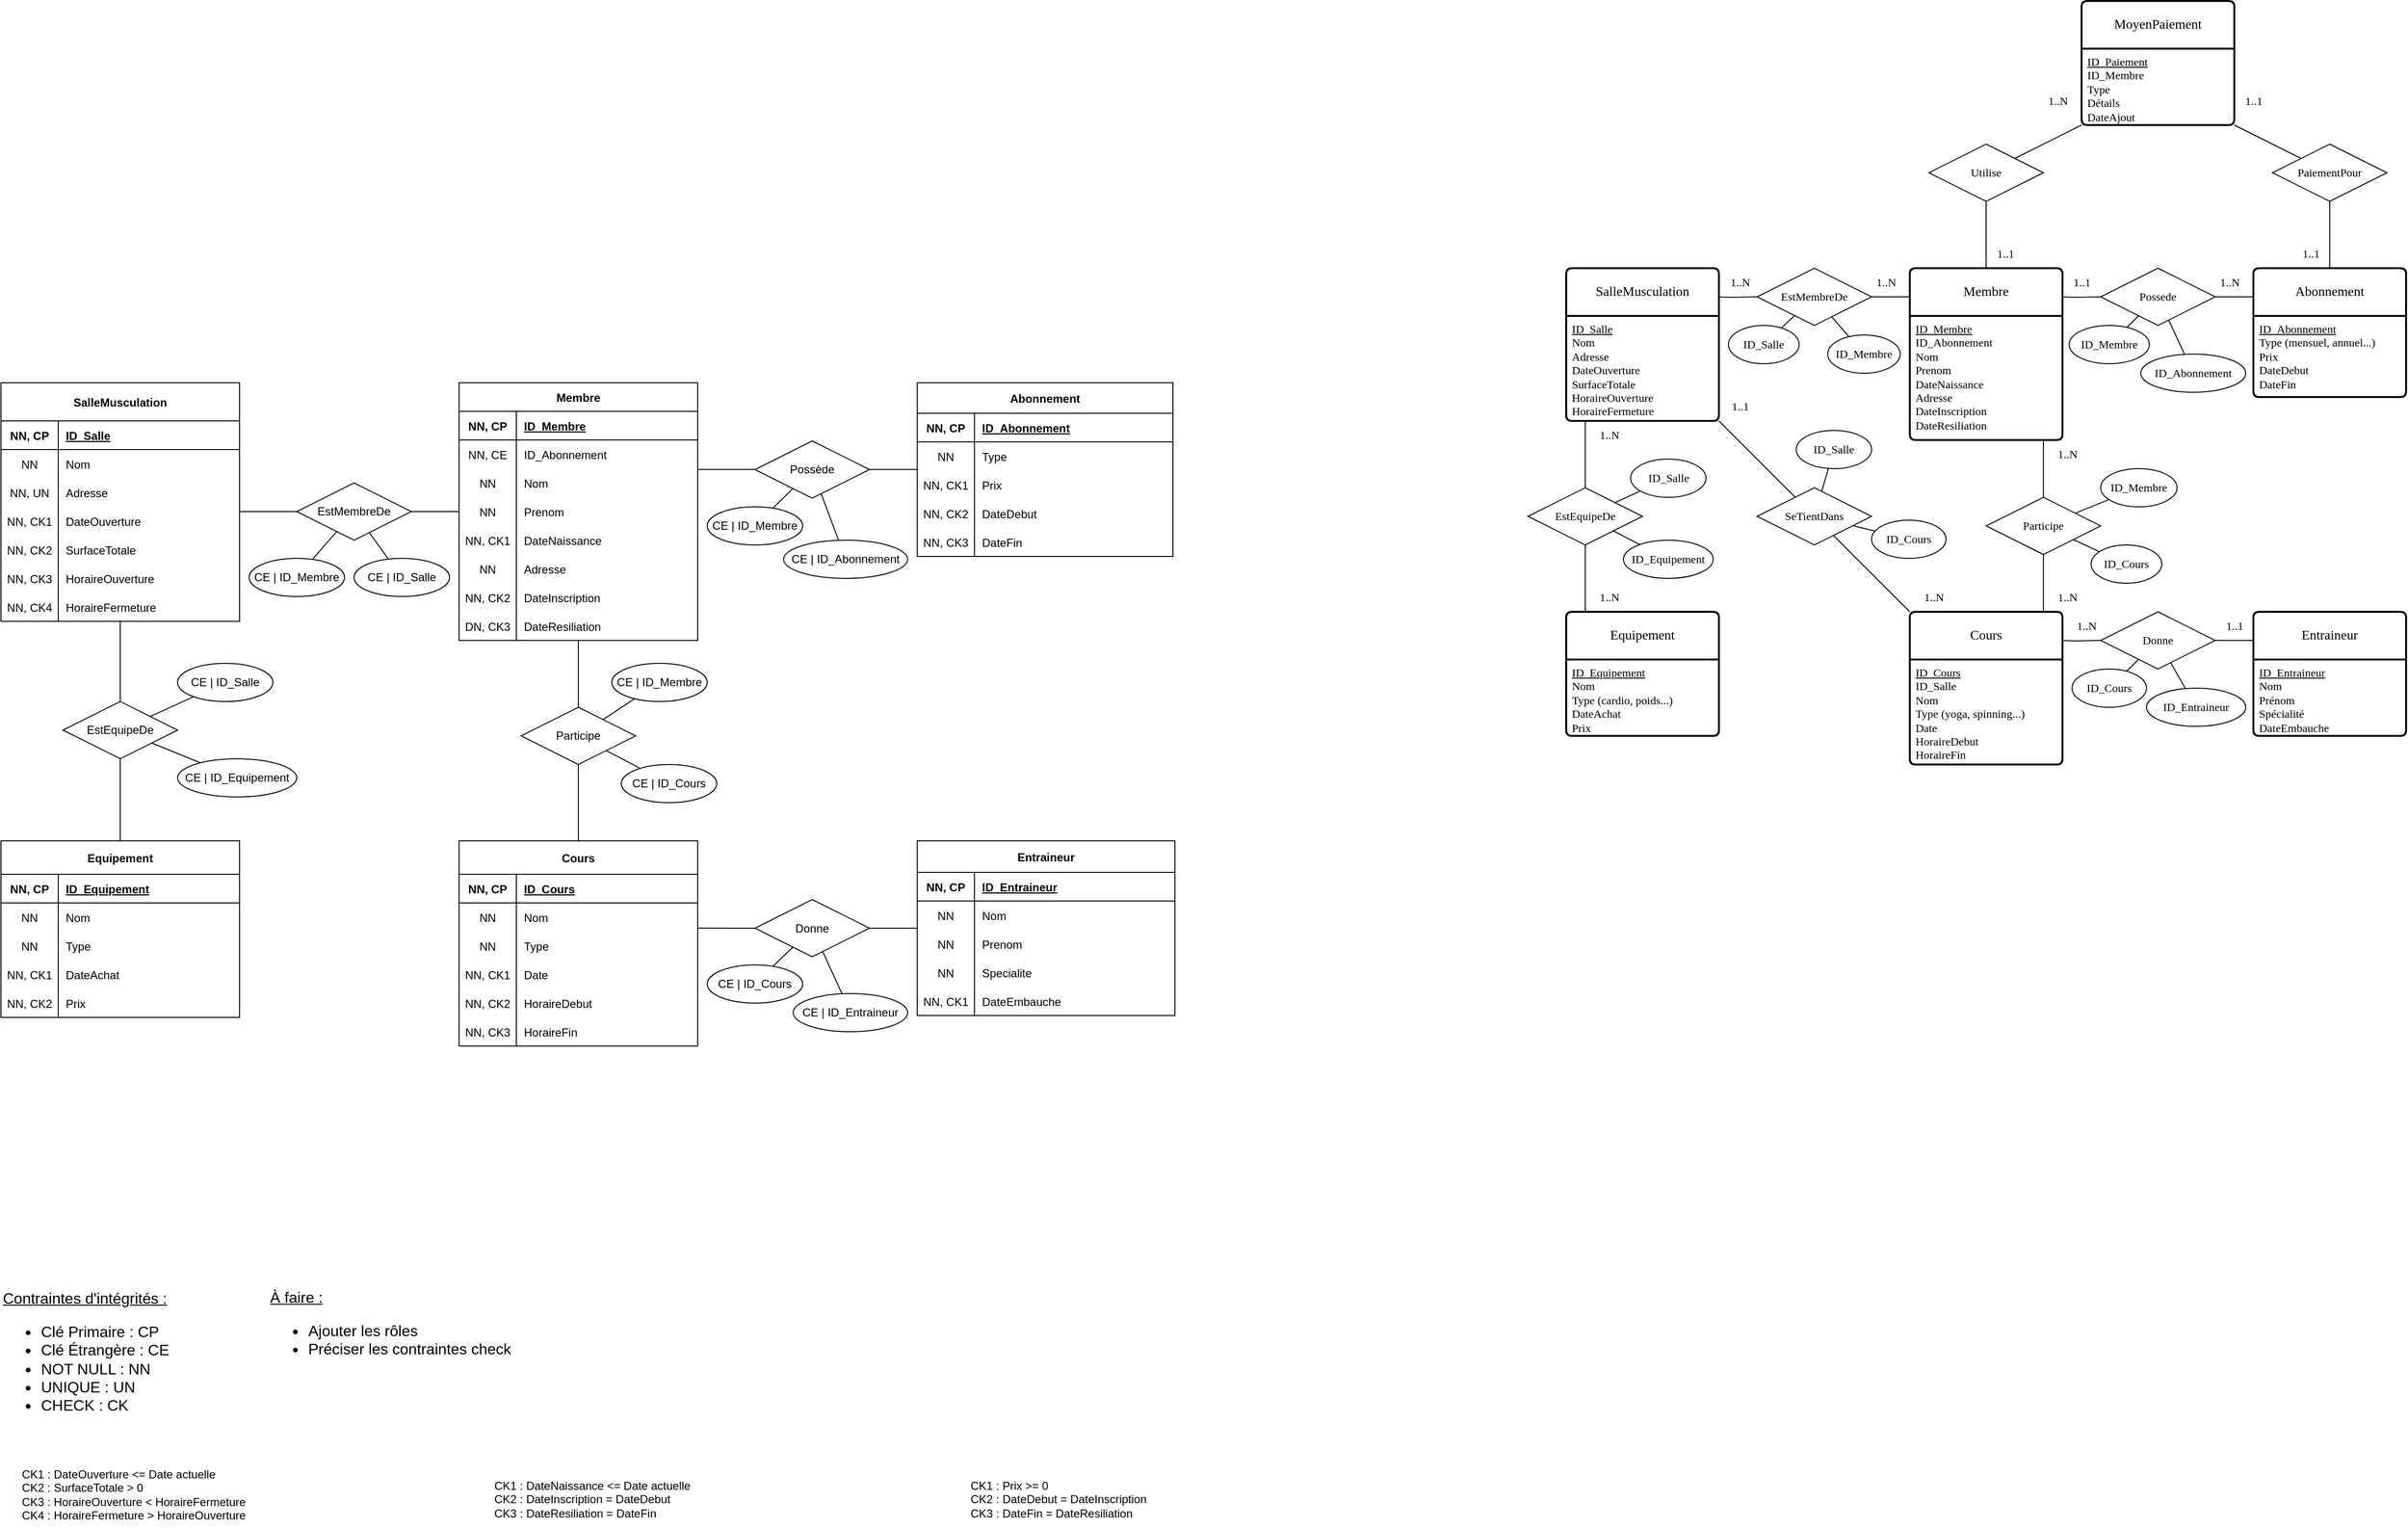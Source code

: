 <mxfile version="22.0.8" type="github">
  <diagram id="R2lEEEUBdFMjLlhIrx00" name="Page-1">
    <mxGraphModel dx="1193" dy="1209" grid="1" gridSize="10" guides="1" tooltips="1" connect="1" arrows="1" fold="1" page="0" pageScale="1" pageWidth="850" pageHeight="1100" math="0" shadow="0" extFonts="Permanent Marker^https://fonts.googleapis.com/css?family=Permanent+Marker">
      <root>
        <mxCell id="0" />
        <mxCell id="1" parent="0" />
        <mxCell id="C-vyLk0tnHw3VtMMgP7b-2" value="Membre" style="shape=table;startSize=30;container=1;collapsible=1;childLayout=tableLayout;fixedRows=1;rowLines=0;fontStyle=1;align=center;resizeLast=1;" parent="1" vertex="1">
          <mxGeometry x="480" y="40" width="250" height="270" as="geometry" />
        </mxCell>
        <mxCell id="C-vyLk0tnHw3VtMMgP7b-3" value="" style="shape=partialRectangle;collapsible=0;dropTarget=0;pointerEvents=0;fillColor=none;points=[[0,0.5],[1,0.5]];portConstraint=eastwest;top=0;left=0;right=0;bottom=1;" parent="C-vyLk0tnHw3VtMMgP7b-2" vertex="1">
          <mxGeometry y="30" width="250" height="30" as="geometry" />
        </mxCell>
        <mxCell id="C-vyLk0tnHw3VtMMgP7b-4" value="NN, CP" style="shape=partialRectangle;overflow=hidden;connectable=0;fillColor=none;top=0;left=0;bottom=0;right=0;fontStyle=1;" parent="C-vyLk0tnHw3VtMMgP7b-3" vertex="1">
          <mxGeometry width="60" height="30" as="geometry">
            <mxRectangle width="60" height="30" as="alternateBounds" />
          </mxGeometry>
        </mxCell>
        <mxCell id="C-vyLk0tnHw3VtMMgP7b-5" value="ID_Membre" style="shape=partialRectangle;overflow=hidden;connectable=0;fillColor=none;top=0;left=0;bottom=0;right=0;align=left;spacingLeft=6;fontStyle=5;" parent="C-vyLk0tnHw3VtMMgP7b-3" vertex="1">
          <mxGeometry x="60" width="190" height="30" as="geometry">
            <mxRectangle width="190" height="30" as="alternateBounds" />
          </mxGeometry>
        </mxCell>
        <mxCell id="BvF8xhe03MmfcxocBLk4-19" style="shape=partialRectangle;collapsible=0;dropTarget=0;pointerEvents=0;fillColor=none;points=[[0,0.5],[1,0.5]];portConstraint=eastwest;top=0;left=0;right=0;bottom=0;" parent="C-vyLk0tnHw3VtMMgP7b-2" vertex="1">
          <mxGeometry y="60" width="250" height="30" as="geometry" />
        </mxCell>
        <mxCell id="BvF8xhe03MmfcxocBLk4-20" value="NN, CE" style="shape=partialRectangle;overflow=hidden;connectable=0;fillColor=none;top=0;left=0;bottom=0;right=0;" parent="BvF8xhe03MmfcxocBLk4-19" vertex="1">
          <mxGeometry width="60" height="30" as="geometry">
            <mxRectangle width="60" height="30" as="alternateBounds" />
          </mxGeometry>
        </mxCell>
        <mxCell id="BvF8xhe03MmfcxocBLk4-21" value="ID_Abonnement" style="shape=partialRectangle;overflow=hidden;connectable=0;fillColor=none;top=0;left=0;bottom=0;right=0;align=left;spacingLeft=6;" parent="BvF8xhe03MmfcxocBLk4-19" vertex="1">
          <mxGeometry x="60" width="190" height="30" as="geometry">
            <mxRectangle width="190" height="30" as="alternateBounds" />
          </mxGeometry>
        </mxCell>
        <mxCell id="C-vyLk0tnHw3VtMMgP7b-6" value="" style="shape=partialRectangle;collapsible=0;dropTarget=0;pointerEvents=0;fillColor=none;points=[[0,0.5],[1,0.5]];portConstraint=eastwest;top=0;left=0;right=0;bottom=0;" parent="C-vyLk0tnHw3VtMMgP7b-2" vertex="1">
          <mxGeometry y="90" width="250" height="30" as="geometry" />
        </mxCell>
        <mxCell id="C-vyLk0tnHw3VtMMgP7b-7" value="NN" style="shape=partialRectangle;overflow=hidden;connectable=0;fillColor=none;top=0;left=0;bottom=0;right=0;" parent="C-vyLk0tnHw3VtMMgP7b-6" vertex="1">
          <mxGeometry width="60" height="30" as="geometry">
            <mxRectangle width="60" height="30" as="alternateBounds" />
          </mxGeometry>
        </mxCell>
        <mxCell id="C-vyLk0tnHw3VtMMgP7b-8" value="Nom" style="shape=partialRectangle;overflow=hidden;connectable=0;fillColor=none;top=0;left=0;bottom=0;right=0;align=left;spacingLeft=6;" parent="C-vyLk0tnHw3VtMMgP7b-6" vertex="1">
          <mxGeometry x="60" width="190" height="30" as="geometry">
            <mxRectangle width="190" height="30" as="alternateBounds" />
          </mxGeometry>
        </mxCell>
        <mxCell id="C-vyLk0tnHw3VtMMgP7b-9" value="" style="shape=partialRectangle;collapsible=0;dropTarget=0;pointerEvents=0;fillColor=none;points=[[0,0.5],[1,0.5]];portConstraint=eastwest;top=0;left=0;right=0;bottom=0;" parent="C-vyLk0tnHw3VtMMgP7b-2" vertex="1">
          <mxGeometry y="120" width="250" height="30" as="geometry" />
        </mxCell>
        <mxCell id="C-vyLk0tnHw3VtMMgP7b-10" value="NN" style="shape=partialRectangle;overflow=hidden;connectable=0;fillColor=none;top=0;left=0;bottom=0;right=0;" parent="C-vyLk0tnHw3VtMMgP7b-9" vertex="1">
          <mxGeometry width="60" height="30" as="geometry">
            <mxRectangle width="60" height="30" as="alternateBounds" />
          </mxGeometry>
        </mxCell>
        <mxCell id="C-vyLk0tnHw3VtMMgP7b-11" value="Prenom" style="shape=partialRectangle;overflow=hidden;connectable=0;fillColor=none;top=0;left=0;bottom=0;right=0;align=left;spacingLeft=6;" parent="C-vyLk0tnHw3VtMMgP7b-9" vertex="1">
          <mxGeometry x="60" width="190" height="30" as="geometry">
            <mxRectangle width="190" height="30" as="alternateBounds" />
          </mxGeometry>
        </mxCell>
        <mxCell id="a953mOE0ZV8A7fk9-oR8-11" style="shape=partialRectangle;collapsible=0;dropTarget=0;pointerEvents=0;fillColor=none;points=[[0,0.5],[1,0.5]];portConstraint=eastwest;top=0;left=0;right=0;bottom=0;" parent="C-vyLk0tnHw3VtMMgP7b-2" vertex="1">
          <mxGeometry y="150" width="250" height="30" as="geometry" />
        </mxCell>
        <mxCell id="a953mOE0ZV8A7fk9-oR8-12" value="NN, CK1" style="shape=partialRectangle;overflow=hidden;connectable=0;fillColor=none;top=0;left=0;bottom=0;right=0;" parent="a953mOE0ZV8A7fk9-oR8-11" vertex="1">
          <mxGeometry width="60" height="30" as="geometry">
            <mxRectangle width="60" height="30" as="alternateBounds" />
          </mxGeometry>
        </mxCell>
        <mxCell id="a953mOE0ZV8A7fk9-oR8-13" value="DateNaissance" style="shape=partialRectangle;overflow=hidden;connectable=0;fillColor=none;top=0;left=0;bottom=0;right=0;align=left;spacingLeft=6;" parent="a953mOE0ZV8A7fk9-oR8-11" vertex="1">
          <mxGeometry x="60" width="190" height="30" as="geometry">
            <mxRectangle width="190" height="30" as="alternateBounds" />
          </mxGeometry>
        </mxCell>
        <mxCell id="a953mOE0ZV8A7fk9-oR8-14" style="shape=partialRectangle;collapsible=0;dropTarget=0;pointerEvents=0;fillColor=none;points=[[0,0.5],[1,0.5]];portConstraint=eastwest;top=0;left=0;right=0;bottom=0;" parent="C-vyLk0tnHw3VtMMgP7b-2" vertex="1">
          <mxGeometry y="180" width="250" height="30" as="geometry" />
        </mxCell>
        <mxCell id="a953mOE0ZV8A7fk9-oR8-15" value="NN" style="shape=partialRectangle;overflow=hidden;connectable=0;fillColor=none;top=0;left=0;bottom=0;right=0;" parent="a953mOE0ZV8A7fk9-oR8-14" vertex="1">
          <mxGeometry width="60" height="30" as="geometry">
            <mxRectangle width="60" height="30" as="alternateBounds" />
          </mxGeometry>
        </mxCell>
        <mxCell id="a953mOE0ZV8A7fk9-oR8-16" value="Adresse" style="shape=partialRectangle;overflow=hidden;connectable=0;fillColor=none;top=0;left=0;bottom=0;right=0;align=left;spacingLeft=6;" parent="a953mOE0ZV8A7fk9-oR8-14" vertex="1">
          <mxGeometry x="60" width="190" height="30" as="geometry">
            <mxRectangle width="190" height="30" as="alternateBounds" />
          </mxGeometry>
        </mxCell>
        <mxCell id="a953mOE0ZV8A7fk9-oR8-17" style="shape=partialRectangle;collapsible=0;dropTarget=0;pointerEvents=0;fillColor=none;points=[[0,0.5],[1,0.5]];portConstraint=eastwest;top=0;left=0;right=0;bottom=0;" parent="C-vyLk0tnHw3VtMMgP7b-2" vertex="1">
          <mxGeometry y="210" width="250" height="30" as="geometry" />
        </mxCell>
        <mxCell id="a953mOE0ZV8A7fk9-oR8-18" value="NN, CK2" style="shape=partialRectangle;overflow=hidden;connectable=0;fillColor=none;top=0;left=0;bottom=0;right=0;" parent="a953mOE0ZV8A7fk9-oR8-17" vertex="1">
          <mxGeometry width="60" height="30" as="geometry">
            <mxRectangle width="60" height="30" as="alternateBounds" />
          </mxGeometry>
        </mxCell>
        <mxCell id="a953mOE0ZV8A7fk9-oR8-19" value="DateInscription" style="shape=partialRectangle;overflow=hidden;connectable=0;fillColor=none;top=0;left=0;bottom=0;right=0;align=left;spacingLeft=6;" parent="a953mOE0ZV8A7fk9-oR8-17" vertex="1">
          <mxGeometry x="60" width="190" height="30" as="geometry">
            <mxRectangle width="190" height="30" as="alternateBounds" />
          </mxGeometry>
        </mxCell>
        <mxCell id="BvF8xhe03MmfcxocBLk4-22" style="shape=partialRectangle;collapsible=0;dropTarget=0;pointerEvents=0;fillColor=none;points=[[0,0.5],[1,0.5]];portConstraint=eastwest;top=0;left=0;right=0;bottom=0;" parent="C-vyLk0tnHw3VtMMgP7b-2" vertex="1">
          <mxGeometry y="240" width="250" height="30" as="geometry" />
        </mxCell>
        <mxCell id="BvF8xhe03MmfcxocBLk4-23" value="DN, CK3" style="shape=partialRectangle;overflow=hidden;connectable=0;fillColor=none;top=0;left=0;bottom=0;right=0;" parent="BvF8xhe03MmfcxocBLk4-22" vertex="1">
          <mxGeometry width="60" height="30" as="geometry">
            <mxRectangle width="60" height="30" as="alternateBounds" />
          </mxGeometry>
        </mxCell>
        <mxCell id="BvF8xhe03MmfcxocBLk4-24" value="DateResiliation" style="shape=partialRectangle;overflow=hidden;connectable=0;fillColor=none;top=0;left=0;bottom=0;right=0;align=left;spacingLeft=6;" parent="BvF8xhe03MmfcxocBLk4-22" vertex="1">
          <mxGeometry x="60" width="190" height="30" as="geometry">
            <mxRectangle width="190" height="30" as="alternateBounds" />
          </mxGeometry>
        </mxCell>
        <mxCell id="C-vyLk0tnHw3VtMMgP7b-13" value="Abonnement" style="shape=table;startSize=32;container=1;collapsible=1;childLayout=tableLayout;fixedRows=1;rowLines=0;fontStyle=1;align=center;resizeLast=1;" parent="1" vertex="1">
          <mxGeometry x="960" y="40" width="268" height="182" as="geometry" />
        </mxCell>
        <mxCell id="C-vyLk0tnHw3VtMMgP7b-14" value="" style="shape=partialRectangle;collapsible=0;dropTarget=0;pointerEvents=0;fillColor=none;points=[[0,0.5],[1,0.5]];portConstraint=eastwest;top=0;left=0;right=0;bottom=1;" parent="C-vyLk0tnHw3VtMMgP7b-13" vertex="1">
          <mxGeometry y="32" width="268" height="30" as="geometry" />
        </mxCell>
        <mxCell id="C-vyLk0tnHw3VtMMgP7b-15" value="NN, CP" style="shape=partialRectangle;overflow=hidden;connectable=0;fillColor=none;top=0;left=0;bottom=0;right=0;fontStyle=1;" parent="C-vyLk0tnHw3VtMMgP7b-14" vertex="1">
          <mxGeometry width="60" height="30" as="geometry">
            <mxRectangle width="60" height="30" as="alternateBounds" />
          </mxGeometry>
        </mxCell>
        <mxCell id="C-vyLk0tnHw3VtMMgP7b-16" value="ID_Abonnement" style="shape=partialRectangle;overflow=hidden;connectable=0;fillColor=none;top=0;left=0;bottom=0;right=0;align=left;spacingLeft=6;fontStyle=5;" parent="C-vyLk0tnHw3VtMMgP7b-14" vertex="1">
          <mxGeometry x="60" width="208" height="30" as="geometry">
            <mxRectangle width="208" height="30" as="alternateBounds" />
          </mxGeometry>
        </mxCell>
        <mxCell id="C-vyLk0tnHw3VtMMgP7b-17" value="" style="shape=partialRectangle;collapsible=0;dropTarget=0;pointerEvents=0;fillColor=none;points=[[0,0.5],[1,0.5]];portConstraint=eastwest;top=0;left=0;right=0;bottom=0;" parent="C-vyLk0tnHw3VtMMgP7b-13" vertex="1">
          <mxGeometry y="62" width="268" height="30" as="geometry" />
        </mxCell>
        <mxCell id="C-vyLk0tnHw3VtMMgP7b-18" value="NN" style="shape=partialRectangle;overflow=hidden;connectable=0;fillColor=none;top=0;left=0;bottom=0;right=0;" parent="C-vyLk0tnHw3VtMMgP7b-17" vertex="1">
          <mxGeometry width="60" height="30" as="geometry">
            <mxRectangle width="60" height="30" as="alternateBounds" />
          </mxGeometry>
        </mxCell>
        <mxCell id="C-vyLk0tnHw3VtMMgP7b-19" value="Type" style="shape=partialRectangle;overflow=hidden;connectable=0;fillColor=none;top=0;left=0;bottom=0;right=0;align=left;spacingLeft=6;" parent="C-vyLk0tnHw3VtMMgP7b-17" vertex="1">
          <mxGeometry x="60" width="208" height="30" as="geometry">
            <mxRectangle width="208" height="30" as="alternateBounds" />
          </mxGeometry>
        </mxCell>
        <mxCell id="C-vyLk0tnHw3VtMMgP7b-20" value="" style="shape=partialRectangle;collapsible=0;dropTarget=0;pointerEvents=0;fillColor=none;points=[[0,0.5],[1,0.5]];portConstraint=eastwest;top=0;left=0;right=0;bottom=0;" parent="C-vyLk0tnHw3VtMMgP7b-13" vertex="1">
          <mxGeometry y="92" width="268" height="30" as="geometry" />
        </mxCell>
        <mxCell id="C-vyLk0tnHw3VtMMgP7b-21" value="NN, CK1" style="shape=partialRectangle;overflow=hidden;connectable=0;fillColor=none;top=0;left=0;bottom=0;right=0;" parent="C-vyLk0tnHw3VtMMgP7b-20" vertex="1">
          <mxGeometry width="60" height="30" as="geometry">
            <mxRectangle width="60" height="30" as="alternateBounds" />
          </mxGeometry>
        </mxCell>
        <mxCell id="C-vyLk0tnHw3VtMMgP7b-22" value="Prix" style="shape=partialRectangle;overflow=hidden;connectable=0;fillColor=none;top=0;left=0;bottom=0;right=0;align=left;spacingLeft=6;" parent="C-vyLk0tnHw3VtMMgP7b-20" vertex="1">
          <mxGeometry x="60" width="208" height="30" as="geometry">
            <mxRectangle width="208" height="30" as="alternateBounds" />
          </mxGeometry>
        </mxCell>
        <mxCell id="a953mOE0ZV8A7fk9-oR8-26" style="shape=partialRectangle;collapsible=0;dropTarget=0;pointerEvents=0;fillColor=none;points=[[0,0.5],[1,0.5]];portConstraint=eastwest;top=0;left=0;right=0;bottom=0;" parent="C-vyLk0tnHw3VtMMgP7b-13" vertex="1">
          <mxGeometry y="122" width="268" height="30" as="geometry" />
        </mxCell>
        <mxCell id="a953mOE0ZV8A7fk9-oR8-27" value="NN, CK2" style="shape=partialRectangle;overflow=hidden;connectable=0;fillColor=none;top=0;left=0;bottom=0;right=0;" parent="a953mOE0ZV8A7fk9-oR8-26" vertex="1">
          <mxGeometry width="60" height="30" as="geometry">
            <mxRectangle width="60" height="30" as="alternateBounds" />
          </mxGeometry>
        </mxCell>
        <mxCell id="a953mOE0ZV8A7fk9-oR8-28" value="DateDebut" style="shape=partialRectangle;overflow=hidden;connectable=0;fillColor=none;top=0;left=0;bottom=0;right=0;align=left;spacingLeft=6;" parent="a953mOE0ZV8A7fk9-oR8-26" vertex="1">
          <mxGeometry x="60" width="208" height="30" as="geometry">
            <mxRectangle width="208" height="30" as="alternateBounds" />
          </mxGeometry>
        </mxCell>
        <mxCell id="a953mOE0ZV8A7fk9-oR8-23" style="shape=partialRectangle;collapsible=0;dropTarget=0;pointerEvents=0;fillColor=none;points=[[0,0.5],[1,0.5]];portConstraint=eastwest;top=0;left=0;right=0;bottom=0;" parent="C-vyLk0tnHw3VtMMgP7b-13" vertex="1">
          <mxGeometry y="152" width="268" height="30" as="geometry" />
        </mxCell>
        <mxCell id="a953mOE0ZV8A7fk9-oR8-24" value="NN, CK3" style="shape=partialRectangle;overflow=hidden;connectable=0;fillColor=none;top=0;left=0;bottom=0;right=0;" parent="a953mOE0ZV8A7fk9-oR8-23" vertex="1">
          <mxGeometry width="60" height="30" as="geometry">
            <mxRectangle width="60" height="30" as="alternateBounds" />
          </mxGeometry>
        </mxCell>
        <mxCell id="a953mOE0ZV8A7fk9-oR8-25" value="DateFin" style="shape=partialRectangle;overflow=hidden;connectable=0;fillColor=none;top=0;left=0;bottom=0;right=0;align=left;spacingLeft=6;" parent="a953mOE0ZV8A7fk9-oR8-23" vertex="1">
          <mxGeometry x="60" width="208" height="30" as="geometry">
            <mxRectangle width="208" height="30" as="alternateBounds" />
          </mxGeometry>
        </mxCell>
        <mxCell id="C-vyLk0tnHw3VtMMgP7b-23" value="SalleMusculation" style="shape=table;startSize=40;container=1;collapsible=1;childLayout=tableLayout;fixedRows=1;rowLines=0;fontStyle=1;align=center;resizeLast=1;" parent="1" vertex="1">
          <mxGeometry y="40" width="250" height="250" as="geometry">
            <mxRectangle width="140" height="30" as="alternateBounds" />
          </mxGeometry>
        </mxCell>
        <mxCell id="C-vyLk0tnHw3VtMMgP7b-24" value="" style="shape=partialRectangle;collapsible=0;dropTarget=0;pointerEvents=0;fillColor=none;points=[[0,0.5],[1,0.5]];portConstraint=eastwest;top=0;left=0;right=0;bottom=1;" parent="C-vyLk0tnHw3VtMMgP7b-23" vertex="1">
          <mxGeometry y="40" width="250" height="30" as="geometry" />
        </mxCell>
        <mxCell id="C-vyLk0tnHw3VtMMgP7b-25" value="NN, CP" style="shape=partialRectangle;overflow=hidden;connectable=0;fillColor=none;top=0;left=0;bottom=0;right=0;fontStyle=1;" parent="C-vyLk0tnHw3VtMMgP7b-24" vertex="1">
          <mxGeometry width="60" height="30" as="geometry">
            <mxRectangle width="60" height="30" as="alternateBounds" />
          </mxGeometry>
        </mxCell>
        <mxCell id="C-vyLk0tnHw3VtMMgP7b-26" value="ID_Salle" style="shape=partialRectangle;overflow=hidden;connectable=0;fillColor=none;top=0;left=0;bottom=0;right=0;align=left;spacingLeft=6;fontStyle=5;" parent="C-vyLk0tnHw3VtMMgP7b-24" vertex="1">
          <mxGeometry x="60" width="190" height="30" as="geometry">
            <mxRectangle width="190" height="30" as="alternateBounds" />
          </mxGeometry>
        </mxCell>
        <mxCell id="C-vyLk0tnHw3VtMMgP7b-27" value="" style="shape=partialRectangle;collapsible=0;dropTarget=0;pointerEvents=0;fillColor=none;points=[[0,0.5],[1,0.5]];portConstraint=eastwest;top=0;left=0;right=0;bottom=0;" parent="C-vyLk0tnHw3VtMMgP7b-23" vertex="1">
          <mxGeometry y="70" width="250" height="30" as="geometry" />
        </mxCell>
        <mxCell id="C-vyLk0tnHw3VtMMgP7b-28" value="NN" style="shape=partialRectangle;overflow=hidden;connectable=0;fillColor=none;top=0;left=0;bottom=0;right=0;" parent="C-vyLk0tnHw3VtMMgP7b-27" vertex="1">
          <mxGeometry width="60" height="30" as="geometry">
            <mxRectangle width="60" height="30" as="alternateBounds" />
          </mxGeometry>
        </mxCell>
        <mxCell id="C-vyLk0tnHw3VtMMgP7b-29" value="Nom" style="shape=partialRectangle;overflow=hidden;connectable=0;fillColor=none;top=0;left=0;bottom=0;right=0;align=left;spacingLeft=6;" parent="C-vyLk0tnHw3VtMMgP7b-27" vertex="1">
          <mxGeometry x="60" width="190" height="30" as="geometry">
            <mxRectangle width="190" height="30" as="alternateBounds" />
          </mxGeometry>
        </mxCell>
        <mxCell id="I5nz2bN9vh9PhN7j-dGC-87" style="shape=partialRectangle;collapsible=0;dropTarget=0;pointerEvents=0;fillColor=none;points=[[0,0.5],[1,0.5]];portConstraint=eastwest;top=0;left=0;right=0;bottom=0;" parent="C-vyLk0tnHw3VtMMgP7b-23" vertex="1">
          <mxGeometry y="100" width="250" height="30" as="geometry" />
        </mxCell>
        <mxCell id="I5nz2bN9vh9PhN7j-dGC-88" value="NN, UN" style="shape=partialRectangle;overflow=hidden;connectable=0;fillColor=none;top=0;left=0;bottom=0;right=0;" parent="I5nz2bN9vh9PhN7j-dGC-87" vertex="1">
          <mxGeometry width="60" height="30" as="geometry">
            <mxRectangle width="60" height="30" as="alternateBounds" />
          </mxGeometry>
        </mxCell>
        <mxCell id="I5nz2bN9vh9PhN7j-dGC-89" value="Adresse" style="shape=partialRectangle;overflow=hidden;connectable=0;fillColor=none;top=0;left=0;bottom=0;right=0;align=left;spacingLeft=6;" parent="I5nz2bN9vh9PhN7j-dGC-87" vertex="1">
          <mxGeometry x="60" width="190" height="30" as="geometry">
            <mxRectangle width="190" height="30" as="alternateBounds" />
          </mxGeometry>
        </mxCell>
        <mxCell id="I5nz2bN9vh9PhN7j-dGC-90" style="shape=partialRectangle;collapsible=0;dropTarget=0;pointerEvents=0;fillColor=none;points=[[0,0.5],[1,0.5]];portConstraint=eastwest;top=0;left=0;right=0;bottom=0;" parent="C-vyLk0tnHw3VtMMgP7b-23" vertex="1">
          <mxGeometry y="130" width="250" height="30" as="geometry" />
        </mxCell>
        <mxCell id="I5nz2bN9vh9PhN7j-dGC-91" value="NN, CK1" style="shape=partialRectangle;overflow=hidden;connectable=0;fillColor=none;top=0;left=0;bottom=0;right=0;" parent="I5nz2bN9vh9PhN7j-dGC-90" vertex="1">
          <mxGeometry width="60" height="30" as="geometry">
            <mxRectangle width="60" height="30" as="alternateBounds" />
          </mxGeometry>
        </mxCell>
        <mxCell id="I5nz2bN9vh9PhN7j-dGC-92" value="DateOuverture" style="shape=partialRectangle;overflow=hidden;connectable=0;fillColor=none;top=0;left=0;bottom=0;right=0;align=left;spacingLeft=6;" parent="I5nz2bN9vh9PhN7j-dGC-90" vertex="1">
          <mxGeometry x="60" width="190" height="30" as="geometry">
            <mxRectangle width="190" height="30" as="alternateBounds" />
          </mxGeometry>
        </mxCell>
        <mxCell id="I5nz2bN9vh9PhN7j-dGC-93" style="shape=partialRectangle;collapsible=0;dropTarget=0;pointerEvents=0;fillColor=none;points=[[0,0.5],[1,0.5]];portConstraint=eastwest;top=0;left=0;right=0;bottom=0;" parent="C-vyLk0tnHw3VtMMgP7b-23" vertex="1">
          <mxGeometry y="160" width="250" height="30" as="geometry" />
        </mxCell>
        <mxCell id="I5nz2bN9vh9PhN7j-dGC-94" value="NN, CK2" style="shape=partialRectangle;overflow=hidden;connectable=0;fillColor=none;top=0;left=0;bottom=0;right=0;" parent="I5nz2bN9vh9PhN7j-dGC-93" vertex="1">
          <mxGeometry width="60" height="30" as="geometry">
            <mxRectangle width="60" height="30" as="alternateBounds" />
          </mxGeometry>
        </mxCell>
        <mxCell id="I5nz2bN9vh9PhN7j-dGC-95" value="SurfaceTotale" style="shape=partialRectangle;overflow=hidden;connectable=0;fillColor=none;top=0;left=0;bottom=0;right=0;align=left;spacingLeft=6;" parent="I5nz2bN9vh9PhN7j-dGC-93" vertex="1">
          <mxGeometry x="60" width="190" height="30" as="geometry">
            <mxRectangle width="190" height="30" as="alternateBounds" />
          </mxGeometry>
        </mxCell>
        <mxCell id="BvF8xhe03MmfcxocBLk4-16" style="shape=partialRectangle;collapsible=0;dropTarget=0;pointerEvents=0;fillColor=none;points=[[0,0.5],[1,0.5]];portConstraint=eastwest;top=0;left=0;right=0;bottom=0;" parent="C-vyLk0tnHw3VtMMgP7b-23" vertex="1">
          <mxGeometry y="190" width="250" height="30" as="geometry" />
        </mxCell>
        <mxCell id="BvF8xhe03MmfcxocBLk4-17" value="NN, CK3" style="shape=partialRectangle;overflow=hidden;connectable=0;fillColor=none;top=0;left=0;bottom=0;right=0;" parent="BvF8xhe03MmfcxocBLk4-16" vertex="1">
          <mxGeometry width="60" height="30" as="geometry">
            <mxRectangle width="60" height="30" as="alternateBounds" />
          </mxGeometry>
        </mxCell>
        <mxCell id="BvF8xhe03MmfcxocBLk4-18" value="HoraireOuverture" style="shape=partialRectangle;overflow=hidden;connectable=0;fillColor=none;top=0;left=0;bottom=0;right=0;align=left;spacingLeft=6;" parent="BvF8xhe03MmfcxocBLk4-16" vertex="1">
          <mxGeometry x="60" width="190" height="30" as="geometry">
            <mxRectangle width="190" height="30" as="alternateBounds" />
          </mxGeometry>
        </mxCell>
        <mxCell id="BvF8xhe03MmfcxocBLk4-13" style="shape=partialRectangle;collapsible=0;dropTarget=0;pointerEvents=0;fillColor=none;points=[[0,0.5],[1,0.5]];portConstraint=eastwest;top=0;left=0;right=0;bottom=0;" parent="C-vyLk0tnHw3VtMMgP7b-23" vertex="1">
          <mxGeometry y="220" width="250" height="30" as="geometry" />
        </mxCell>
        <mxCell id="BvF8xhe03MmfcxocBLk4-14" value="NN, CK4" style="shape=partialRectangle;overflow=hidden;connectable=0;fillColor=none;top=0;left=0;bottom=0;right=0;" parent="BvF8xhe03MmfcxocBLk4-13" vertex="1">
          <mxGeometry width="60" height="30" as="geometry">
            <mxRectangle width="60" height="30" as="alternateBounds" />
          </mxGeometry>
        </mxCell>
        <mxCell id="BvF8xhe03MmfcxocBLk4-15" value="HoraireFermeture" style="shape=partialRectangle;overflow=hidden;connectable=0;fillColor=none;top=0;left=0;bottom=0;right=0;align=left;spacingLeft=6;" parent="BvF8xhe03MmfcxocBLk4-13" vertex="1">
          <mxGeometry x="60" width="190" height="30" as="geometry">
            <mxRectangle width="190" height="30" as="alternateBounds" />
          </mxGeometry>
        </mxCell>
        <mxCell id="I5nz2bN9vh9PhN7j-dGC-29" value="Cours" style="shape=table;startSize=35;container=1;collapsible=1;childLayout=tableLayout;fixedRows=1;rowLines=0;fontStyle=1;align=center;resizeLast=1;" parent="1" vertex="1">
          <mxGeometry x="480" y="520" width="250" height="215" as="geometry" />
        </mxCell>
        <mxCell id="I5nz2bN9vh9PhN7j-dGC-30" value="" style="shape=partialRectangle;collapsible=0;dropTarget=0;pointerEvents=0;fillColor=none;points=[[0,0.5],[1,0.5]];portConstraint=eastwest;top=0;left=0;right=0;bottom=1;" parent="I5nz2bN9vh9PhN7j-dGC-29" vertex="1">
          <mxGeometry y="35" width="250" height="30" as="geometry" />
        </mxCell>
        <mxCell id="I5nz2bN9vh9PhN7j-dGC-31" value="NN, CP" style="shape=partialRectangle;overflow=hidden;connectable=0;fillColor=none;top=0;left=0;bottom=0;right=0;fontStyle=1;" parent="I5nz2bN9vh9PhN7j-dGC-30" vertex="1">
          <mxGeometry width="60" height="30" as="geometry">
            <mxRectangle width="60" height="30" as="alternateBounds" />
          </mxGeometry>
        </mxCell>
        <mxCell id="I5nz2bN9vh9PhN7j-dGC-32" value="ID_Cours" style="shape=partialRectangle;overflow=hidden;connectable=0;fillColor=none;top=0;left=0;bottom=0;right=0;align=left;spacingLeft=6;fontStyle=5;" parent="I5nz2bN9vh9PhN7j-dGC-30" vertex="1">
          <mxGeometry x="60" width="190" height="30" as="geometry">
            <mxRectangle width="190" height="30" as="alternateBounds" />
          </mxGeometry>
        </mxCell>
        <mxCell id="I5nz2bN9vh9PhN7j-dGC-33" value="" style="shape=partialRectangle;collapsible=0;dropTarget=0;pointerEvents=0;fillColor=none;points=[[0,0.5],[1,0.5]];portConstraint=eastwest;top=0;left=0;right=0;bottom=0;" parent="I5nz2bN9vh9PhN7j-dGC-29" vertex="1">
          <mxGeometry y="65" width="250" height="30" as="geometry" />
        </mxCell>
        <mxCell id="I5nz2bN9vh9PhN7j-dGC-34" value="NN" style="shape=partialRectangle;overflow=hidden;connectable=0;fillColor=none;top=0;left=0;bottom=0;right=0;" parent="I5nz2bN9vh9PhN7j-dGC-33" vertex="1">
          <mxGeometry width="60" height="30" as="geometry">
            <mxRectangle width="60" height="30" as="alternateBounds" />
          </mxGeometry>
        </mxCell>
        <mxCell id="I5nz2bN9vh9PhN7j-dGC-35" value="Nom" style="shape=partialRectangle;overflow=hidden;connectable=0;fillColor=none;top=0;left=0;bottom=0;right=0;align=left;spacingLeft=6;" parent="I5nz2bN9vh9PhN7j-dGC-33" vertex="1">
          <mxGeometry x="60" width="190" height="30" as="geometry">
            <mxRectangle width="190" height="30" as="alternateBounds" />
          </mxGeometry>
        </mxCell>
        <mxCell id="AxZeriHwfPUx0MWZncGD-11" style="shape=partialRectangle;collapsible=0;dropTarget=0;pointerEvents=0;fillColor=none;points=[[0,0.5],[1,0.5]];portConstraint=eastwest;top=0;left=0;right=0;bottom=0;" parent="I5nz2bN9vh9PhN7j-dGC-29" vertex="1">
          <mxGeometry y="95" width="250" height="30" as="geometry" />
        </mxCell>
        <mxCell id="AxZeriHwfPUx0MWZncGD-12" value="NN" style="shape=partialRectangle;overflow=hidden;connectable=0;fillColor=none;top=0;left=0;bottom=0;right=0;" parent="AxZeriHwfPUx0MWZncGD-11" vertex="1">
          <mxGeometry width="60" height="30" as="geometry">
            <mxRectangle width="60" height="30" as="alternateBounds" />
          </mxGeometry>
        </mxCell>
        <mxCell id="AxZeriHwfPUx0MWZncGD-13" value="Type   " style="shape=partialRectangle;overflow=hidden;connectable=0;fillColor=none;top=0;left=0;bottom=0;right=0;align=left;spacingLeft=6;" parent="AxZeriHwfPUx0MWZncGD-11" vertex="1">
          <mxGeometry x="60" width="190" height="30" as="geometry">
            <mxRectangle width="190" height="30" as="alternateBounds" />
          </mxGeometry>
        </mxCell>
        <mxCell id="AxZeriHwfPUx0MWZncGD-14" style="shape=partialRectangle;collapsible=0;dropTarget=0;pointerEvents=0;fillColor=none;points=[[0,0.5],[1,0.5]];portConstraint=eastwest;top=0;left=0;right=0;bottom=0;" parent="I5nz2bN9vh9PhN7j-dGC-29" vertex="1">
          <mxGeometry y="125" width="250" height="30" as="geometry" />
        </mxCell>
        <mxCell id="AxZeriHwfPUx0MWZncGD-15" value="NN, CK1" style="shape=partialRectangle;overflow=hidden;connectable=0;fillColor=none;top=0;left=0;bottom=0;right=0;" parent="AxZeriHwfPUx0MWZncGD-14" vertex="1">
          <mxGeometry width="60" height="30" as="geometry">
            <mxRectangle width="60" height="30" as="alternateBounds" />
          </mxGeometry>
        </mxCell>
        <mxCell id="AxZeriHwfPUx0MWZncGD-16" value="Date" style="shape=partialRectangle;overflow=hidden;connectable=0;fillColor=none;top=0;left=0;bottom=0;right=0;align=left;spacingLeft=6;" parent="AxZeriHwfPUx0MWZncGD-14" vertex="1">
          <mxGeometry x="60" width="190" height="30" as="geometry">
            <mxRectangle width="190" height="30" as="alternateBounds" />
          </mxGeometry>
        </mxCell>
        <mxCell id="AxZeriHwfPUx0MWZncGD-17" style="shape=partialRectangle;collapsible=0;dropTarget=0;pointerEvents=0;fillColor=none;points=[[0,0.5],[1,0.5]];portConstraint=eastwest;top=0;left=0;right=0;bottom=0;" parent="I5nz2bN9vh9PhN7j-dGC-29" vertex="1">
          <mxGeometry y="155" width="250" height="30" as="geometry" />
        </mxCell>
        <mxCell id="AxZeriHwfPUx0MWZncGD-18" value="NN, CK2" style="shape=partialRectangle;overflow=hidden;connectable=0;fillColor=none;top=0;left=0;bottom=0;right=0;" parent="AxZeriHwfPUx0MWZncGD-17" vertex="1">
          <mxGeometry width="60" height="30" as="geometry">
            <mxRectangle width="60" height="30" as="alternateBounds" />
          </mxGeometry>
        </mxCell>
        <mxCell id="AxZeriHwfPUx0MWZncGD-19" value="HoraireDebut" style="shape=partialRectangle;overflow=hidden;connectable=0;fillColor=none;top=0;left=0;bottom=0;right=0;align=left;spacingLeft=6;" parent="AxZeriHwfPUx0MWZncGD-17" vertex="1">
          <mxGeometry x="60" width="190" height="30" as="geometry">
            <mxRectangle width="190" height="30" as="alternateBounds" />
          </mxGeometry>
        </mxCell>
        <mxCell id="BvF8xhe03MmfcxocBLk4-52" style="shape=partialRectangle;collapsible=0;dropTarget=0;pointerEvents=0;fillColor=none;points=[[0,0.5],[1,0.5]];portConstraint=eastwest;top=0;left=0;right=0;bottom=0;" parent="I5nz2bN9vh9PhN7j-dGC-29" vertex="1">
          <mxGeometry y="185" width="250" height="30" as="geometry" />
        </mxCell>
        <mxCell id="BvF8xhe03MmfcxocBLk4-53" value="NN, CK3" style="shape=partialRectangle;overflow=hidden;connectable=0;fillColor=none;top=0;left=0;bottom=0;right=0;" parent="BvF8xhe03MmfcxocBLk4-52" vertex="1">
          <mxGeometry width="60" height="30" as="geometry">
            <mxRectangle width="60" height="30" as="alternateBounds" />
          </mxGeometry>
        </mxCell>
        <mxCell id="BvF8xhe03MmfcxocBLk4-54" value="HoraireFin" style="shape=partialRectangle;overflow=hidden;connectable=0;fillColor=none;top=0;left=0;bottom=0;right=0;align=left;spacingLeft=6;" parent="BvF8xhe03MmfcxocBLk4-52" vertex="1">
          <mxGeometry x="60" width="190" height="30" as="geometry">
            <mxRectangle width="190" height="30" as="alternateBounds" />
          </mxGeometry>
        </mxCell>
        <mxCell id="I5nz2bN9vh9PhN7j-dGC-39" value="Equipement" style="shape=table;startSize=35;container=1;collapsible=1;childLayout=tableLayout;fixedRows=1;rowLines=0;fontStyle=1;align=center;resizeLast=1;" parent="1" vertex="1">
          <mxGeometry y="520" width="250" height="185" as="geometry" />
        </mxCell>
        <mxCell id="I5nz2bN9vh9PhN7j-dGC-40" value="" style="shape=partialRectangle;collapsible=0;dropTarget=0;pointerEvents=0;fillColor=none;points=[[0,0.5],[1,0.5]];portConstraint=eastwest;top=0;left=0;right=0;bottom=1;" parent="I5nz2bN9vh9PhN7j-dGC-39" vertex="1">
          <mxGeometry y="35" width="250" height="30" as="geometry" />
        </mxCell>
        <mxCell id="I5nz2bN9vh9PhN7j-dGC-41" value="NN, CP" style="shape=partialRectangle;overflow=hidden;connectable=0;fillColor=none;top=0;left=0;bottom=0;right=0;fontStyle=1;" parent="I5nz2bN9vh9PhN7j-dGC-40" vertex="1">
          <mxGeometry width="60" height="30" as="geometry">
            <mxRectangle width="60" height="30" as="alternateBounds" />
          </mxGeometry>
        </mxCell>
        <mxCell id="I5nz2bN9vh9PhN7j-dGC-42" value="ID_Equipement" style="shape=partialRectangle;overflow=hidden;connectable=0;fillColor=none;top=0;left=0;bottom=0;right=0;align=left;spacingLeft=6;fontStyle=5;" parent="I5nz2bN9vh9PhN7j-dGC-40" vertex="1">
          <mxGeometry x="60" width="190" height="30" as="geometry">
            <mxRectangle width="190" height="30" as="alternateBounds" />
          </mxGeometry>
        </mxCell>
        <mxCell id="AxZeriHwfPUx0MWZncGD-2" style="shape=partialRectangle;collapsible=0;dropTarget=0;pointerEvents=0;fillColor=none;points=[[0,0.5],[1,0.5]];portConstraint=eastwest;top=0;left=0;right=0;bottom=0;" parent="I5nz2bN9vh9PhN7j-dGC-39" vertex="1">
          <mxGeometry y="65" width="250" height="30" as="geometry" />
        </mxCell>
        <mxCell id="AxZeriHwfPUx0MWZncGD-3" value="NN" style="shape=partialRectangle;overflow=hidden;connectable=0;fillColor=none;top=0;left=0;bottom=0;right=0;" parent="AxZeriHwfPUx0MWZncGD-2" vertex="1">
          <mxGeometry width="60" height="30" as="geometry">
            <mxRectangle width="60" height="30" as="alternateBounds" />
          </mxGeometry>
        </mxCell>
        <mxCell id="AxZeriHwfPUx0MWZncGD-4" value="Nom" style="shape=partialRectangle;overflow=hidden;connectable=0;fillColor=none;top=0;left=0;bottom=0;right=0;align=left;spacingLeft=6;" parent="AxZeriHwfPUx0MWZncGD-2" vertex="1">
          <mxGeometry x="60" width="190" height="30" as="geometry">
            <mxRectangle width="190" height="30" as="alternateBounds" />
          </mxGeometry>
        </mxCell>
        <mxCell id="AxZeriHwfPUx0MWZncGD-8" style="shape=partialRectangle;collapsible=0;dropTarget=0;pointerEvents=0;fillColor=none;points=[[0,0.5],[1,0.5]];portConstraint=eastwest;top=0;left=0;right=0;bottom=0;" parent="I5nz2bN9vh9PhN7j-dGC-39" vertex="1">
          <mxGeometry y="95" width="250" height="30" as="geometry" />
        </mxCell>
        <mxCell id="AxZeriHwfPUx0MWZncGD-9" value="NN" style="shape=partialRectangle;overflow=hidden;connectable=0;fillColor=none;top=0;left=0;bottom=0;right=0;" parent="AxZeriHwfPUx0MWZncGD-8" vertex="1">
          <mxGeometry width="60" height="30" as="geometry">
            <mxRectangle width="60" height="30" as="alternateBounds" />
          </mxGeometry>
        </mxCell>
        <mxCell id="AxZeriHwfPUx0MWZncGD-10" value="Type" style="shape=partialRectangle;overflow=hidden;connectable=0;fillColor=none;top=0;left=0;bottom=0;right=0;align=left;spacingLeft=6;" parent="AxZeriHwfPUx0MWZncGD-8" vertex="1">
          <mxGeometry x="60" width="190" height="30" as="geometry">
            <mxRectangle width="190" height="30" as="alternateBounds" />
          </mxGeometry>
        </mxCell>
        <mxCell id="BvF8xhe03MmfcxocBLk4-49" style="shape=partialRectangle;collapsible=0;dropTarget=0;pointerEvents=0;fillColor=none;points=[[0,0.5],[1,0.5]];portConstraint=eastwest;top=0;left=0;right=0;bottom=0;" parent="I5nz2bN9vh9PhN7j-dGC-39" vertex="1">
          <mxGeometry y="125" width="250" height="30" as="geometry" />
        </mxCell>
        <mxCell id="BvF8xhe03MmfcxocBLk4-50" value="NN, CK1" style="shape=partialRectangle;overflow=hidden;connectable=0;fillColor=none;top=0;left=0;bottom=0;right=0;" parent="BvF8xhe03MmfcxocBLk4-49" vertex="1">
          <mxGeometry width="60" height="30" as="geometry">
            <mxRectangle width="60" height="30" as="alternateBounds" />
          </mxGeometry>
        </mxCell>
        <mxCell id="BvF8xhe03MmfcxocBLk4-51" value="DateAchat" style="shape=partialRectangle;overflow=hidden;connectable=0;fillColor=none;top=0;left=0;bottom=0;right=0;align=left;spacingLeft=6;" parent="BvF8xhe03MmfcxocBLk4-49" vertex="1">
          <mxGeometry x="60" width="190" height="30" as="geometry">
            <mxRectangle width="190" height="30" as="alternateBounds" />
          </mxGeometry>
        </mxCell>
        <mxCell id="BvF8xhe03MmfcxocBLk4-46" style="shape=partialRectangle;collapsible=0;dropTarget=0;pointerEvents=0;fillColor=none;points=[[0,0.5],[1,0.5]];portConstraint=eastwest;top=0;left=0;right=0;bottom=0;" parent="I5nz2bN9vh9PhN7j-dGC-39" vertex="1">
          <mxGeometry y="155" width="250" height="30" as="geometry" />
        </mxCell>
        <mxCell id="BvF8xhe03MmfcxocBLk4-47" value="NN, CK2" style="shape=partialRectangle;overflow=hidden;connectable=0;fillColor=none;top=0;left=0;bottom=0;right=0;" parent="BvF8xhe03MmfcxocBLk4-46" vertex="1">
          <mxGeometry width="60" height="30" as="geometry">
            <mxRectangle width="60" height="30" as="alternateBounds" />
          </mxGeometry>
        </mxCell>
        <mxCell id="BvF8xhe03MmfcxocBLk4-48" value="Prix" style="shape=partialRectangle;overflow=hidden;connectable=0;fillColor=none;top=0;left=0;bottom=0;right=0;align=left;spacingLeft=6;" parent="BvF8xhe03MmfcxocBLk4-46" vertex="1">
          <mxGeometry x="60" width="190" height="30" as="geometry">
            <mxRectangle width="190" height="30" as="alternateBounds" />
          </mxGeometry>
        </mxCell>
        <mxCell id="I5nz2bN9vh9PhN7j-dGC-49" value="Entraineur" style="shape=table;startSize=33;container=1;collapsible=1;childLayout=tableLayout;fixedRows=1;rowLines=0;fontStyle=1;align=center;resizeLast=1;" parent="1" vertex="1">
          <mxGeometry x="960" y="520" width="270" height="183" as="geometry" />
        </mxCell>
        <mxCell id="I5nz2bN9vh9PhN7j-dGC-50" value="" style="shape=partialRectangle;collapsible=0;dropTarget=0;pointerEvents=0;fillColor=none;points=[[0,0.5],[1,0.5]];portConstraint=eastwest;top=0;left=0;right=0;bottom=1;" parent="I5nz2bN9vh9PhN7j-dGC-49" vertex="1">
          <mxGeometry y="33" width="270" height="30" as="geometry" />
        </mxCell>
        <mxCell id="I5nz2bN9vh9PhN7j-dGC-51" value="NN, CP" style="shape=partialRectangle;overflow=hidden;connectable=0;fillColor=none;top=0;left=0;bottom=0;right=0;fontStyle=1;" parent="I5nz2bN9vh9PhN7j-dGC-50" vertex="1">
          <mxGeometry width="60" height="30" as="geometry">
            <mxRectangle width="60" height="30" as="alternateBounds" />
          </mxGeometry>
        </mxCell>
        <mxCell id="I5nz2bN9vh9PhN7j-dGC-52" value="ID_Entraineur" style="shape=partialRectangle;overflow=hidden;connectable=0;fillColor=none;top=0;left=0;bottom=0;right=0;align=left;spacingLeft=6;fontStyle=5;" parent="I5nz2bN9vh9PhN7j-dGC-50" vertex="1">
          <mxGeometry x="60" width="210" height="30" as="geometry">
            <mxRectangle width="210" height="30" as="alternateBounds" />
          </mxGeometry>
        </mxCell>
        <mxCell id="I5nz2bN9vh9PhN7j-dGC-53" value="" style="shape=partialRectangle;collapsible=0;dropTarget=0;pointerEvents=0;fillColor=none;points=[[0,0.5],[1,0.5]];portConstraint=eastwest;top=0;left=0;right=0;bottom=0;" parent="I5nz2bN9vh9PhN7j-dGC-49" vertex="1">
          <mxGeometry y="63" width="270" height="30" as="geometry" />
        </mxCell>
        <mxCell id="I5nz2bN9vh9PhN7j-dGC-54" value="NN" style="shape=partialRectangle;overflow=hidden;connectable=0;fillColor=none;top=0;left=0;bottom=0;right=0;" parent="I5nz2bN9vh9PhN7j-dGC-53" vertex="1">
          <mxGeometry width="60" height="30" as="geometry">
            <mxRectangle width="60" height="30" as="alternateBounds" />
          </mxGeometry>
        </mxCell>
        <mxCell id="I5nz2bN9vh9PhN7j-dGC-55" value="Nom" style="shape=partialRectangle;overflow=hidden;connectable=0;fillColor=none;top=0;left=0;bottom=0;right=0;align=left;spacingLeft=6;" parent="I5nz2bN9vh9PhN7j-dGC-53" vertex="1">
          <mxGeometry x="60" width="210" height="30" as="geometry">
            <mxRectangle width="210" height="30" as="alternateBounds" />
          </mxGeometry>
        </mxCell>
        <mxCell id="AxZeriHwfPUx0MWZncGD-20" style="shape=partialRectangle;collapsible=0;dropTarget=0;pointerEvents=0;fillColor=none;points=[[0,0.5],[1,0.5]];portConstraint=eastwest;top=0;left=0;right=0;bottom=0;" parent="I5nz2bN9vh9PhN7j-dGC-49" vertex="1">
          <mxGeometry y="93" width="270" height="30" as="geometry" />
        </mxCell>
        <mxCell id="AxZeriHwfPUx0MWZncGD-21" value="NN" style="shape=partialRectangle;overflow=hidden;connectable=0;fillColor=none;top=0;left=0;bottom=0;right=0;" parent="AxZeriHwfPUx0MWZncGD-20" vertex="1">
          <mxGeometry width="60" height="30" as="geometry">
            <mxRectangle width="60" height="30" as="alternateBounds" />
          </mxGeometry>
        </mxCell>
        <mxCell id="AxZeriHwfPUx0MWZncGD-22" value="Prenom" style="shape=partialRectangle;overflow=hidden;connectable=0;fillColor=none;top=0;left=0;bottom=0;right=0;align=left;spacingLeft=6;" parent="AxZeriHwfPUx0MWZncGD-20" vertex="1">
          <mxGeometry x="60" width="210" height="30" as="geometry">
            <mxRectangle width="210" height="30" as="alternateBounds" />
          </mxGeometry>
        </mxCell>
        <mxCell id="AxZeriHwfPUx0MWZncGD-23" style="shape=partialRectangle;collapsible=0;dropTarget=0;pointerEvents=0;fillColor=none;points=[[0,0.5],[1,0.5]];portConstraint=eastwest;top=0;left=0;right=0;bottom=0;" parent="I5nz2bN9vh9PhN7j-dGC-49" vertex="1">
          <mxGeometry y="123" width="270" height="30" as="geometry" />
        </mxCell>
        <mxCell id="AxZeriHwfPUx0MWZncGD-24" value="NN" style="shape=partialRectangle;overflow=hidden;connectable=0;fillColor=none;top=0;left=0;bottom=0;right=0;" parent="AxZeriHwfPUx0MWZncGD-23" vertex="1">
          <mxGeometry width="60" height="30" as="geometry">
            <mxRectangle width="60" height="30" as="alternateBounds" />
          </mxGeometry>
        </mxCell>
        <mxCell id="AxZeriHwfPUx0MWZncGD-25" value="Specialite" style="shape=partialRectangle;overflow=hidden;connectable=0;fillColor=none;top=0;left=0;bottom=0;right=0;align=left;spacingLeft=6;" parent="AxZeriHwfPUx0MWZncGD-23" vertex="1">
          <mxGeometry x="60" width="210" height="30" as="geometry">
            <mxRectangle width="210" height="30" as="alternateBounds" />
          </mxGeometry>
        </mxCell>
        <mxCell id="AxZeriHwfPUx0MWZncGD-26" style="shape=partialRectangle;collapsible=0;dropTarget=0;pointerEvents=0;fillColor=none;points=[[0,0.5],[1,0.5]];portConstraint=eastwest;top=0;left=0;right=0;bottom=0;" parent="I5nz2bN9vh9PhN7j-dGC-49" vertex="1">
          <mxGeometry y="153" width="270" height="30" as="geometry" />
        </mxCell>
        <mxCell id="AxZeriHwfPUx0MWZncGD-27" value="NN, CK1" style="shape=partialRectangle;overflow=hidden;connectable=0;fillColor=none;top=0;left=0;bottom=0;right=0;" parent="AxZeriHwfPUx0MWZncGD-26" vertex="1">
          <mxGeometry width="60" height="30" as="geometry">
            <mxRectangle width="60" height="30" as="alternateBounds" />
          </mxGeometry>
        </mxCell>
        <mxCell id="AxZeriHwfPUx0MWZncGD-28" value="DateEmbauche" style="shape=partialRectangle;overflow=hidden;connectable=0;fillColor=none;top=0;left=0;bottom=0;right=0;align=left;spacingLeft=6;" parent="AxZeriHwfPUx0MWZncGD-26" vertex="1">
          <mxGeometry x="60" width="210" height="30" as="geometry">
            <mxRectangle width="210" height="30" as="alternateBounds" />
          </mxGeometry>
        </mxCell>
        <mxCell id="a953mOE0ZV8A7fk9-oR8-37" value="&lt;u&gt;Contraintes d&#39;intégrités :&lt;/u&gt;&lt;br style=&quot;font-size: 16px;&quot;&gt;&lt;ul&gt;&lt;li&gt;Clé Primaire : CP&lt;br&gt;&lt;/li&gt;&lt;li&gt;Clé Étrangère : CE&lt;br&gt;&lt;/li&gt;&lt;li&gt;NOT NULL : NN&lt;br&gt;&lt;/li&gt;&lt;li&gt;UNIQUE : UN&lt;br&gt;&lt;/li&gt;&lt;li&gt;CHECK : CK&lt;br&gt;&lt;/li&gt;&lt;/ul&gt;" style="text;html=1;align=left;verticalAlign=middle;resizable=0;points=[];autosize=1;strokeColor=none;fillColor=none;fontSize=16;" parent="1" vertex="1">
          <mxGeometry y="983" width="200" height="160" as="geometry" />
        </mxCell>
        <mxCell id="BvF8xhe03MmfcxocBLk4-78" value="" style="rounded=0;orthogonalLoop=1;jettySize=auto;html=1;endArrow=none;endFill=0;" parent="1" source="BvF8xhe03MmfcxocBLk4-55" target="BvF8xhe03MmfcxocBLk4-22" edge="1">
          <mxGeometry relative="1" as="geometry" />
        </mxCell>
        <mxCell id="BvF8xhe03MmfcxocBLk4-79" value="" style="rounded=0;orthogonalLoop=1;jettySize=auto;html=1;endArrow=none;endFill=0;entryX=0.5;entryY=0;entryDx=0;entryDy=0;" parent="1" source="BvF8xhe03MmfcxocBLk4-55" target="I5nz2bN9vh9PhN7j-dGC-29" edge="1">
          <mxGeometry relative="1" as="geometry" />
        </mxCell>
        <mxCell id="BvF8xhe03MmfcxocBLk4-55" value="Participe" style="shape=rhombus;perimeter=rhombusPerimeter;whiteSpace=wrap;html=1;align=center;rotation=0;" parent="1" vertex="1">
          <mxGeometry x="545" y="380" width="120" height="60" as="geometry" />
        </mxCell>
        <mxCell id="BvF8xhe03MmfcxocBLk4-56" value="Possède" style="shape=rhombus;perimeter=rhombusPerimeter;whiteSpace=wrap;html=1;align=center;rotation=0;" parent="1" vertex="1">
          <mxGeometry x="790" y="101" width="120" height="60" as="geometry" />
        </mxCell>
        <mxCell id="BvF8xhe03MmfcxocBLk4-57" value="EstMembreDe" style="shape=rhombus;perimeter=rhombusPerimeter;whiteSpace=wrap;html=1;align=center;rotation=0;" parent="1" vertex="1">
          <mxGeometry x="310" y="145" width="120" height="60" as="geometry" />
        </mxCell>
        <mxCell id="BvF8xhe03MmfcxocBLk4-71" value="" style="rounded=0;orthogonalLoop=1;jettySize=auto;html=1;endArrow=none;endFill=0;" parent="1" source="BvF8xhe03MmfcxocBLk4-58" target="BvF8xhe03MmfcxocBLk4-13" edge="1">
          <mxGeometry relative="1" as="geometry" />
        </mxCell>
        <mxCell id="BvF8xhe03MmfcxocBLk4-72" value="" style="rounded=0;orthogonalLoop=1;jettySize=auto;html=1;endArrow=none;endFill=0;entryX=0.5;entryY=0;entryDx=0;entryDy=0;" parent="1" source="BvF8xhe03MmfcxocBLk4-58" target="I5nz2bN9vh9PhN7j-dGC-39" edge="1">
          <mxGeometry relative="1" as="geometry" />
        </mxCell>
        <mxCell id="BvF8xhe03MmfcxocBLk4-58" value="EstEquipeDe" style="shape=rhombus;perimeter=rhombusPerimeter;whiteSpace=wrap;html=1;align=center;rotation=0;" parent="1" vertex="1">
          <mxGeometry x="65" y="374" width="120" height="60" as="geometry" />
        </mxCell>
        <mxCell id="BvF8xhe03MmfcxocBLk4-67" value="" style="endArrow=none;html=1;rounded=0;entryX=0;entryY=0.5;entryDx=0;entryDy=0;" parent="1" target="BvF8xhe03MmfcxocBLk4-57" edge="1">
          <mxGeometry width="50" height="50" relative="1" as="geometry">
            <mxPoint x="250" y="175" as="sourcePoint" />
            <mxPoint x="310" y="174.75" as="targetPoint" />
          </mxGeometry>
        </mxCell>
        <mxCell id="BvF8xhe03MmfcxocBLk4-68" value="" style="endArrow=none;html=1;rounded=0;exitX=0.991;exitY=0.5;exitDx=0;exitDy=0;exitPerimeter=0;" parent="1" source="BvF8xhe03MmfcxocBLk4-57" edge="1">
          <mxGeometry width="50" height="50" relative="1" as="geometry">
            <mxPoint x="430" y="174.93" as="sourcePoint" />
            <mxPoint x="480" y="175" as="targetPoint" />
          </mxGeometry>
        </mxCell>
        <mxCell id="BvF8xhe03MmfcxocBLk4-69" value="" style="endArrow=none;html=1;rounded=0;entryX=0;entryY=0.5;entryDx=0;entryDy=0;" parent="1" edge="1">
          <mxGeometry width="50" height="50" relative="1" as="geometry">
            <mxPoint x="730" y="130.93" as="sourcePoint" />
            <mxPoint x="790" y="130.93" as="targetPoint" />
          </mxGeometry>
        </mxCell>
        <mxCell id="BvF8xhe03MmfcxocBLk4-70" value="" style="endArrow=none;html=1;rounded=0;entryX=0;entryY=0.964;entryDx=0;entryDy=0;entryPerimeter=0;" parent="1" target="C-vyLk0tnHw3VtMMgP7b-17" edge="1">
          <mxGeometry width="50" height="50" relative="1" as="geometry">
            <mxPoint x="910" y="130.93" as="sourcePoint" />
            <mxPoint x="950" y="130.93" as="targetPoint" />
          </mxGeometry>
        </mxCell>
        <mxCell id="BvF8xhe03MmfcxocBLk4-76" value="Donne" style="shape=rhombus;perimeter=rhombusPerimeter;whiteSpace=wrap;html=1;align=center;rotation=0;" parent="1" vertex="1">
          <mxGeometry x="790" y="581.5" width="120" height="60" as="geometry" />
        </mxCell>
        <mxCell id="BvF8xhe03MmfcxocBLk4-80" value="" style="endArrow=none;html=1;rounded=0;" parent="1" edge="1">
          <mxGeometry width="50" height="50" relative="1" as="geometry">
            <mxPoint x="910" y="611.47" as="sourcePoint" />
            <mxPoint x="960" y="611.54" as="targetPoint" />
          </mxGeometry>
        </mxCell>
        <mxCell id="BvF8xhe03MmfcxocBLk4-81" value="" style="endArrow=none;html=1;rounded=0;exitX=1;exitY=0.879;exitDx=0;exitDy=0;exitPerimeter=0;" parent="1" source="I5nz2bN9vh9PhN7j-dGC-33" edge="1">
          <mxGeometry width="50" height="50" relative="1" as="geometry">
            <mxPoint x="740" y="611.44" as="sourcePoint" />
            <mxPoint x="790" y="611.51" as="targetPoint" />
          </mxGeometry>
        </mxCell>
        <mxCell id="BvF8xhe03MmfcxocBLk4-84" value="" style="rounded=0;orthogonalLoop=1;jettySize=auto;html=1;endArrow=none;endFill=0;" parent="1" source="BvF8xhe03MmfcxocBLk4-82" target="BvF8xhe03MmfcxocBLk4-57" edge="1">
          <mxGeometry relative="1" as="geometry" />
        </mxCell>
        <mxCell id="BvF8xhe03MmfcxocBLk4-82" value="CE | ID_Membre" style="ellipse;whiteSpace=wrap;html=1;align=center;" parent="1" vertex="1">
          <mxGeometry x="260" y="224" width="100" height="40" as="geometry" />
        </mxCell>
        <mxCell id="BvF8xhe03MmfcxocBLk4-85" value="" style="rounded=0;orthogonalLoop=1;jettySize=auto;html=1;endArrow=none;endFill=0;" parent="1" source="BvF8xhe03MmfcxocBLk4-83" target="BvF8xhe03MmfcxocBLk4-57" edge="1">
          <mxGeometry relative="1" as="geometry" />
        </mxCell>
        <mxCell id="BvF8xhe03MmfcxocBLk4-83" value="CE | ID_Salle" style="ellipse;whiteSpace=wrap;html=1;align=center;" parent="1" vertex="1">
          <mxGeometry x="370" y="224" width="100" height="40" as="geometry" />
        </mxCell>
        <mxCell id="BvF8xhe03MmfcxocBLk4-88" value="" style="rounded=0;orthogonalLoop=1;jettySize=auto;html=1;endArrow=none;endFill=0;" parent="1" source="BvF8xhe03MmfcxocBLk4-86" target="BvF8xhe03MmfcxocBLk4-56" edge="1">
          <mxGeometry relative="1" as="geometry" />
        </mxCell>
        <mxCell id="BvF8xhe03MmfcxocBLk4-86" value="CE | ID_Membre" style="ellipse;whiteSpace=wrap;html=1;align=center;" parent="1" vertex="1">
          <mxGeometry x="740" y="170" width="100" height="40" as="geometry" />
        </mxCell>
        <mxCell id="BvF8xhe03MmfcxocBLk4-89" value="" style="rounded=0;orthogonalLoop=1;jettySize=auto;html=1;endArrow=none;endFill=0;" parent="1" source="BvF8xhe03MmfcxocBLk4-87" target="BvF8xhe03MmfcxocBLk4-56" edge="1">
          <mxGeometry relative="1" as="geometry" />
        </mxCell>
        <mxCell id="BvF8xhe03MmfcxocBLk4-87" value="CE | ID_Abonnement" style="ellipse;whiteSpace=wrap;html=1;align=center;" parent="1" vertex="1">
          <mxGeometry x="820" y="205" width="130" height="40" as="geometry" />
        </mxCell>
        <mxCell id="BvF8xhe03MmfcxocBLk4-95" value="" style="rounded=0;orthogonalLoop=1;jettySize=auto;html=1;endArrow=none;endFill=0;" parent="1" source="BvF8xhe03MmfcxocBLk4-90" target="BvF8xhe03MmfcxocBLk4-58" edge="1">
          <mxGeometry relative="1" as="geometry" />
        </mxCell>
        <mxCell id="BvF8xhe03MmfcxocBLk4-90" value="CE | ID_Equipement" style="ellipse;whiteSpace=wrap;html=1;align=center;" parent="1" vertex="1">
          <mxGeometry x="185" y="434" width="125" height="40" as="geometry" />
        </mxCell>
        <mxCell id="BvF8xhe03MmfcxocBLk4-94" value="" style="rounded=0;orthogonalLoop=1;jettySize=auto;html=1;endArrow=none;endFill=0;" parent="1" source="BvF8xhe03MmfcxocBLk4-91" target="BvF8xhe03MmfcxocBLk4-58" edge="1">
          <mxGeometry relative="1" as="geometry" />
        </mxCell>
        <mxCell id="BvF8xhe03MmfcxocBLk4-91" value="CE | ID_Salle" style="ellipse;whiteSpace=wrap;html=1;align=center;" parent="1" vertex="1">
          <mxGeometry x="185" y="334" width="100" height="40" as="geometry" />
        </mxCell>
        <mxCell id="BvF8xhe03MmfcxocBLk4-99" value="" style="rounded=0;orthogonalLoop=1;jettySize=auto;html=1;endArrow=none;endFill=0;" parent="1" source="BvF8xhe03MmfcxocBLk4-96" target="BvF8xhe03MmfcxocBLk4-76" edge="1">
          <mxGeometry relative="1" as="geometry" />
        </mxCell>
        <mxCell id="BvF8xhe03MmfcxocBLk4-96" value="CE | ID_Entraineur" style="ellipse;whiteSpace=wrap;html=1;align=center;" parent="1" vertex="1">
          <mxGeometry x="830" y="680" width="120" height="40" as="geometry" />
        </mxCell>
        <mxCell id="BvF8xhe03MmfcxocBLk4-100" value="" style="rounded=0;orthogonalLoop=1;jettySize=auto;html=1;endArrow=none;endFill=0;" parent="1" source="BvF8xhe03MmfcxocBLk4-97" target="BvF8xhe03MmfcxocBLk4-76" edge="1">
          <mxGeometry relative="1" as="geometry" />
        </mxCell>
        <mxCell id="BvF8xhe03MmfcxocBLk4-97" value="CE | ID_Cours" style="ellipse;whiteSpace=wrap;html=1;align=center;" parent="1" vertex="1">
          <mxGeometry x="740" y="650" width="100" height="40" as="geometry" />
        </mxCell>
        <mxCell id="BvF8xhe03MmfcxocBLk4-105" value="" style="rounded=0;orthogonalLoop=1;jettySize=auto;html=1;endArrow=none;endFill=0;" parent="1" source="BvF8xhe03MmfcxocBLk4-101" target="BvF8xhe03MmfcxocBLk4-55" edge="1">
          <mxGeometry relative="1" as="geometry" />
        </mxCell>
        <mxCell id="BvF8xhe03MmfcxocBLk4-101" value="CE | ID_Membre" style="ellipse;whiteSpace=wrap;html=1;align=center;" parent="1" vertex="1">
          <mxGeometry x="640" y="334" width="100" height="40" as="geometry" />
        </mxCell>
        <mxCell id="BvF8xhe03MmfcxocBLk4-104" value="" style="rounded=0;orthogonalLoop=1;jettySize=auto;html=1;endArrow=none;endFill=0;" parent="1" source="BvF8xhe03MmfcxocBLk4-102" target="BvF8xhe03MmfcxocBLk4-55" edge="1">
          <mxGeometry relative="1" as="geometry" />
        </mxCell>
        <mxCell id="BvF8xhe03MmfcxocBLk4-102" value="CE | ID_Cours" style="ellipse;whiteSpace=wrap;html=1;align=center;" parent="1" vertex="1">
          <mxGeometry x="650" y="440" width="100" height="40" as="geometry" />
        </mxCell>
        <mxCell id="BvF8xhe03MmfcxocBLk4-106" value="&lt;div style=&quot;&quot;&gt;&lt;u&gt;À faire :&lt;/u&gt;&lt;/div&gt;&lt;ul&gt;&lt;li&gt;Ajouter les rôles&lt;/li&gt;&lt;li&gt;Préciser les contraintes check&lt;/li&gt;&lt;/ul&gt;" style="text;html=1;align=left;verticalAlign=middle;resizable=0;points=[];autosize=1;strokeColor=none;fillColor=none;fontSize=16;" parent="1" vertex="1">
          <mxGeometry x="280" y="983" width="280" height="100" as="geometry" />
        </mxCell>
        <mxCell id="BvF8xhe03MmfcxocBLk4-108" value="&lt;div style=&quot;&quot;&gt;CK1 : DateOuverture &amp;lt;= Date actuelle&lt;/div&gt;&lt;div style=&quot;&quot;&gt;CK2 : SurfaceTotale &amp;gt; 0&lt;/div&gt;&lt;div style=&quot;&quot;&gt;CK3 : HoraireOuverture &amp;lt; HoraireFermeture&lt;/div&gt;&lt;div style=&quot;&quot;&gt;CK4 : HoraireFermeture &amp;gt; HoraireOuverture&lt;/div&gt;" style="text;html=1;align=left;verticalAlign=middle;resizable=0;points=[];autosize=1;strokeColor=none;fillColor=none;" parent="1" vertex="1">
          <mxGeometry x="20" y="1170" width="260" height="70" as="geometry" />
        </mxCell>
        <mxCell id="BvF8xhe03MmfcxocBLk4-112" value="&lt;div style=&quot;&quot;&gt;CK1 : DateNaissance &amp;lt;= Date actuelle&lt;/div&gt;&lt;div style=&quot;&quot;&gt;CK2 : DateInscription = DateDebut&lt;/div&gt;&lt;div style=&quot;&quot;&gt;CK3 : DateResiliation = DateFin&lt;/div&gt;" style="text;html=1;align=left;verticalAlign=middle;resizable=0;points=[];autosize=1;strokeColor=none;fillColor=none;" parent="1" vertex="1">
          <mxGeometry x="515" y="1180" width="230" height="60" as="geometry" />
        </mxCell>
        <mxCell id="BvF8xhe03MmfcxocBLk4-113" value="&lt;div style=&quot;&quot;&gt;CK1 : Prix &amp;gt;= 0&lt;/div&gt;&lt;div style=&quot;&quot;&gt;CK2 : DateDebut = DateInscription&lt;/div&gt;&lt;div style=&quot;&quot;&gt;CK3 : DateFin = DateResiliation&lt;/div&gt;" style="text;html=1;align=left;verticalAlign=middle;resizable=0;points=[];autosize=1;strokeColor=none;fillColor=none;" parent="1" vertex="1">
          <mxGeometry x="1014" y="1180" width="210" height="60" as="geometry" />
        </mxCell>
        <mxCell id="BvF8xhe03MmfcxocBLk4-125" value="" style="edgeStyle=orthogonalEdgeStyle;rounded=0;orthogonalLoop=1;jettySize=auto;html=1;endArrow=none;endFill=0;fontFamily=Times New Roman;" parent="1" target="BvF8xhe03MmfcxocBLk4-120" edge="1">
          <mxGeometry relative="1" as="geometry">
            <mxPoint x="1790" y="-50" as="sourcePoint" />
          </mxGeometry>
        </mxCell>
        <mxCell id="BvF8xhe03MmfcxocBLk4-127" value="" style="edgeStyle=orthogonalEdgeStyle;rounded=0;orthogonalLoop=1;jettySize=auto;html=1;endArrow=none;endFill=0;fontFamily=Times New Roman;" parent="1" target="BvF8xhe03MmfcxocBLk4-121" edge="1">
          <mxGeometry relative="1" as="geometry">
            <mxPoint x="2150" y="-50" as="sourcePoint" />
          </mxGeometry>
        </mxCell>
        <mxCell id="BvF8xhe03MmfcxocBLk4-133" value="" style="edgeStyle=orthogonalEdgeStyle;rounded=0;orthogonalLoop=1;jettySize=auto;html=1;endArrow=none;endFill=0;fontFamily=Times New Roman;" parent="1" target="BvF8xhe03MmfcxocBLk4-124" edge="1">
          <mxGeometry relative="1" as="geometry">
            <mxPoint x="2150" y="310" as="sourcePoint" />
          </mxGeometry>
        </mxCell>
        <mxCell id="BvF8xhe03MmfcxocBLk4-126" value="" style="edgeStyle=orthogonalEdgeStyle;rounded=0;orthogonalLoop=1;jettySize=auto;html=1;endArrow=none;endFill=0;fontFamily=Times New Roman;" parent="1" source="BvF8xhe03MmfcxocBLk4-120" edge="1">
          <mxGeometry relative="1" as="geometry">
            <mxPoint x="2010" y="-50" as="targetPoint" />
          </mxGeometry>
        </mxCell>
        <mxCell id="BvF8xhe03MmfcxocBLk4-120" value="EstMembreDe" style="shape=rhombus;perimeter=rhombusPerimeter;whiteSpace=wrap;html=1;align=center;fontFamily=Times New Roman;" parent="1" vertex="1">
          <mxGeometry x="1840" y="-80" width="120" height="60" as="geometry" />
        </mxCell>
        <mxCell id="BvF8xhe03MmfcxocBLk4-128" value="" style="edgeStyle=orthogonalEdgeStyle;rounded=0;orthogonalLoop=1;jettySize=auto;html=1;endArrow=none;endFill=0;fontFamily=Times New Roman;" parent="1" source="BvF8xhe03MmfcxocBLk4-121" edge="1">
          <mxGeometry relative="1" as="geometry">
            <mxPoint x="2370" y="-50" as="targetPoint" />
          </mxGeometry>
        </mxCell>
        <mxCell id="BvF8xhe03MmfcxocBLk4-121" value="Possede" style="shape=rhombus;perimeter=rhombusPerimeter;whiteSpace=wrap;html=1;align=center;fontFamily=Times New Roman;" parent="1" vertex="1">
          <mxGeometry x="2200" y="-80" width="120" height="60" as="geometry" />
        </mxCell>
        <mxCell id="BvF8xhe03MmfcxocBLk4-224" value="" style="edgeStyle=orthogonalEdgeStyle;rounded=0;orthogonalLoop=1;jettySize=auto;html=1;endArrow=none;endFill=0;fontFamily=Times New Roman;" parent="1" source="BvF8xhe03MmfcxocBLk4-122" edge="1">
          <mxGeometry relative="1" as="geometry">
            <mxPoint x="1660" y="80" as="targetPoint" />
          </mxGeometry>
        </mxCell>
        <mxCell id="BvF8xhe03MmfcxocBLk4-225" style="edgeStyle=orthogonalEdgeStyle;rounded=0;orthogonalLoop=1;jettySize=auto;html=1;endArrow=none;endFill=0;fontFamily=Times New Roman;" parent="1" source="BvF8xhe03MmfcxocBLk4-122" edge="1">
          <mxGeometry relative="1" as="geometry">
            <mxPoint x="1660" y="280" as="targetPoint" />
          </mxGeometry>
        </mxCell>
        <mxCell id="BvF8xhe03MmfcxocBLk4-122" value="EstEquipeDe" style="shape=rhombus;perimeter=rhombusPerimeter;whiteSpace=wrap;html=1;align=center;direction=west;fontFamily=Times New Roman;" parent="1" vertex="1">
          <mxGeometry x="1600" y="150" width="120" height="60" as="geometry" />
        </mxCell>
        <mxCell id="BvF8xhe03MmfcxocBLk4-226" value="" style="edgeStyle=orthogonalEdgeStyle;rounded=0;orthogonalLoop=1;jettySize=auto;html=1;endArrow=none;endFill=0;fontFamily=Times New Roman;" parent="1" source="BvF8xhe03MmfcxocBLk4-123" edge="1">
          <mxGeometry relative="1" as="geometry">
            <mxPoint x="2140" y="100" as="targetPoint" />
          </mxGeometry>
        </mxCell>
        <mxCell id="BvF8xhe03MmfcxocBLk4-227" value="" style="edgeStyle=orthogonalEdgeStyle;rounded=0;orthogonalLoop=1;jettySize=auto;html=1;fontFamily=Times New Roman;" parent="1" source="BvF8xhe03MmfcxocBLk4-123" edge="1">
          <mxGeometry relative="1" as="geometry">
            <mxPoint x="2140" y="330" as="targetPoint" />
          </mxGeometry>
        </mxCell>
        <mxCell id="BvF8xhe03MmfcxocBLk4-123" value="Participe" style="shape=rhombus;perimeter=rhombusPerimeter;whiteSpace=wrap;html=1;align=center;direction=west;fontFamily=Times New Roman;" parent="1" vertex="1">
          <mxGeometry x="2080" y="160" width="120" height="60" as="geometry" />
        </mxCell>
        <mxCell id="BvF8xhe03MmfcxocBLk4-134" value="" style="edgeStyle=orthogonalEdgeStyle;rounded=0;orthogonalLoop=1;jettySize=auto;html=1;endArrow=none;endFill=0;fontFamily=Times New Roman;" parent="1" source="BvF8xhe03MmfcxocBLk4-124" edge="1">
          <mxGeometry relative="1" as="geometry">
            <mxPoint x="2370" y="310" as="targetPoint" />
          </mxGeometry>
        </mxCell>
        <mxCell id="BvF8xhe03MmfcxocBLk4-229" style="rounded=0;orthogonalLoop=1;jettySize=auto;html=1;endArrow=none;endFill=0;fontFamily=Times New Roman;" parent="1" source="BvF8xhe03MmfcxocBLk4-124" target="BvF8xhe03MmfcxocBLk4-221" edge="1">
          <mxGeometry relative="1" as="geometry" />
        </mxCell>
        <mxCell id="BvF8xhe03MmfcxocBLk4-124" value="Donne" style="shape=rhombus;perimeter=rhombusPerimeter;whiteSpace=wrap;html=1;align=center;fontFamily=Times New Roman;" parent="1" vertex="1">
          <mxGeometry x="2200" y="280" width="120" height="60" as="geometry" />
        </mxCell>
        <mxCell id="BvF8xhe03MmfcxocBLk4-153" value="SalleMusculation" style="swimlane;childLayout=stackLayout;horizontal=1;startSize=50;horizontalStack=0;rounded=1;fontSize=14;fontStyle=0;strokeWidth=2;resizeParent=0;resizeLast=1;shadow=0;dashed=0;align=center;arcSize=4;whiteSpace=wrap;html=1;fontFamily=Times New Roman;" parent="1" vertex="1">
          <mxGeometry x="1640" y="-80" width="160" height="160" as="geometry">
            <mxRectangle x="1720" y="-190" width="150" height="50" as="alternateBounds" />
          </mxGeometry>
        </mxCell>
        <mxCell id="BvF8xhe03MmfcxocBLk4-154" value="&lt;div&gt;&lt;u&gt;ID_Salle&lt;/u&gt;&lt;/div&gt;&lt;div&gt;Nom&lt;/div&gt;&lt;div&gt;Adresse&lt;/div&gt;&lt;div&gt;DateOuverture&lt;/div&gt;&lt;div&gt;SurfaceTotale&lt;/div&gt;&lt;div&gt;HoraireOuverture&lt;/div&gt;&lt;div&gt;HoraireFermeture&lt;/div&gt;" style="align=left;strokeColor=none;fillColor=none;spacingLeft=4;fontSize=12;verticalAlign=top;resizable=0;rotatable=0;part=1;html=1;fontFamily=Times New Roman;" parent="BvF8xhe03MmfcxocBLk4-153" vertex="1">
          <mxGeometry y="50" width="160" height="70" as="geometry" />
        </mxCell>
        <mxCell id="BvF8xhe03MmfcxocBLk4-155" style="align=left;strokeColor=none;fillColor=none;spacingLeft=4;fontSize=12;verticalAlign=top;resizable=0;rotatable=0;part=1;html=1;fontFamily=Times New Roman;" parent="BvF8xhe03MmfcxocBLk4-153" vertex="1">
          <mxGeometry y="120" width="160" as="geometry" />
        </mxCell>
        <mxCell id="BvF8xhe03MmfcxocBLk4-156" style="align=left;strokeColor=none;fillColor=none;spacingLeft=4;fontSize=12;verticalAlign=top;resizable=0;rotatable=0;part=1;html=1;fontFamily=Times New Roman;" parent="BvF8xhe03MmfcxocBLk4-153" vertex="1">
          <mxGeometry y="120" width="160" as="geometry" />
        </mxCell>
        <mxCell id="BvF8xhe03MmfcxocBLk4-157" style="align=left;strokeColor=none;fillColor=none;spacingLeft=4;fontSize=12;verticalAlign=top;resizable=0;rotatable=0;part=1;html=1;fontFamily=Times New Roman;" parent="BvF8xhe03MmfcxocBLk4-153" vertex="1">
          <mxGeometry y="120" width="160" height="40" as="geometry" />
        </mxCell>
        <mxCell id="BvF8xhe03MmfcxocBLk4-160" value="Membre" style="swimlane;childLayout=stackLayout;horizontal=1;startSize=50;horizontalStack=0;rounded=1;fontSize=14;fontStyle=0;strokeWidth=2;resizeParent=0;resizeLast=1;shadow=0;dashed=0;align=center;arcSize=4;whiteSpace=wrap;html=1;fontFamily=Times New Roman;" parent="1" vertex="1">
          <mxGeometry x="2000" y="-80" width="160" height="180" as="geometry" />
        </mxCell>
        <mxCell id="BvF8xhe03MmfcxocBLk4-161" value="&lt;div&gt;&lt;u&gt;ID_Membre&lt;/u&gt;&lt;/div&gt;&lt;div&gt;ID_Abonnement&lt;/div&gt;&lt;div&gt;Nom&lt;/div&gt;&lt;div&gt;Prenom&lt;/div&gt;&lt;div&gt;DateNaissance&lt;/div&gt;&lt;div&gt;Adresse&lt;/div&gt;&lt;div&gt;DateInscription&lt;/div&gt;&lt;div&gt;DateResiliation&lt;/div&gt;" style="align=left;strokeColor=none;fillColor=none;spacingLeft=4;fontSize=12;verticalAlign=top;resizable=0;rotatable=0;part=1;html=1;fontFamily=Times New Roman;" parent="BvF8xhe03MmfcxocBLk4-160" vertex="1">
          <mxGeometry y="50" width="160" height="130" as="geometry" />
        </mxCell>
        <mxCell id="BvF8xhe03MmfcxocBLk4-162" value="Abonnement" style="swimlane;childLayout=stackLayout;horizontal=1;startSize=50;horizontalStack=0;rounded=1;fontSize=14;fontStyle=0;strokeWidth=2;resizeParent=0;resizeLast=1;shadow=0;dashed=0;align=center;arcSize=4;whiteSpace=wrap;html=1;fontFamily=Times New Roman;" parent="1" vertex="1">
          <mxGeometry x="2360" y="-80" width="160" height="135" as="geometry">
            <mxRectangle x="2270" y="-115" width="120" height="50" as="alternateBounds" />
          </mxGeometry>
        </mxCell>
        <mxCell id="BvF8xhe03MmfcxocBLk4-163" value="&lt;div&gt;&lt;u&gt;ID_Abonnement&lt;/u&gt;&lt;/div&gt;&lt;div&gt;Type (mensuel, annuel...)&lt;/div&gt;&lt;div&gt;Prix&lt;/div&gt;&lt;div&gt;DateDebut&lt;/div&gt;&lt;div&gt;DateFin&lt;/div&gt;" style="align=left;strokeColor=none;fillColor=none;spacingLeft=4;fontSize=12;verticalAlign=top;resizable=0;rotatable=0;part=1;html=1;fontFamily=Times New Roman;" parent="BvF8xhe03MmfcxocBLk4-162" vertex="1">
          <mxGeometry y="50" width="160" height="85" as="geometry" />
        </mxCell>
        <mxCell id="BvF8xhe03MmfcxocBLk4-188" value="Equipement" style="swimlane;childLayout=stackLayout;horizontal=1;startSize=50;horizontalStack=0;rounded=1;fontSize=14;fontStyle=0;strokeWidth=2;resizeParent=0;resizeLast=1;shadow=0;dashed=0;align=center;arcSize=4;whiteSpace=wrap;html=1;fontFamily=Times New Roman;" parent="1" vertex="1">
          <mxGeometry x="1640" y="280" width="160" height="130" as="geometry">
            <mxRectangle x="1720" y="-190" width="150" height="50" as="alternateBounds" />
          </mxGeometry>
        </mxCell>
        <mxCell id="BvF8xhe03MmfcxocBLk4-189" value="&lt;div&gt;&lt;u&gt;ID_Equipement&lt;/u&gt;&lt;/div&gt;&lt;div&gt;Nom&lt;/div&gt;&lt;div&gt;Type (cardio, poids...)&lt;/div&gt;&lt;div&gt;DateAchat&lt;/div&gt;&lt;div&gt;Prix&lt;/div&gt;" style="align=left;strokeColor=none;fillColor=none;spacingLeft=4;fontSize=12;verticalAlign=top;resizable=0;rotatable=0;part=1;html=1;fontFamily=Times New Roman;" parent="BvF8xhe03MmfcxocBLk4-188" vertex="1">
          <mxGeometry y="50" width="160" height="70" as="geometry" />
        </mxCell>
        <mxCell id="BvF8xhe03MmfcxocBLk4-190" style="align=left;strokeColor=none;fillColor=none;spacingLeft=4;fontSize=12;verticalAlign=top;resizable=0;rotatable=0;part=1;html=1;fontFamily=Times New Roman;" parent="BvF8xhe03MmfcxocBLk4-188" vertex="1">
          <mxGeometry y="120" width="160" height="10" as="geometry" />
        </mxCell>
        <mxCell id="BvF8xhe03MmfcxocBLk4-198" value="Entraineur" style="swimlane;childLayout=stackLayout;horizontal=1;startSize=50;horizontalStack=0;rounded=1;fontSize=14;fontStyle=0;strokeWidth=2;resizeParent=0;resizeLast=1;shadow=0;dashed=0;align=center;arcSize=4;whiteSpace=wrap;html=1;fontFamily=Times New Roman;" parent="1" vertex="1">
          <mxGeometry x="2360" y="280" width="160" height="130" as="geometry">
            <mxRectangle x="1720" y="-190" width="150" height="50" as="alternateBounds" />
          </mxGeometry>
        </mxCell>
        <mxCell id="BvF8xhe03MmfcxocBLk4-199" value="&lt;div&gt;&lt;u&gt;ID_Entraineur&lt;/u&gt;&lt;/div&gt;&lt;div&gt;Nom&lt;/div&gt;&lt;div&gt;Prénom&lt;/div&gt;&lt;div&gt;Spécialité&lt;/div&gt;&lt;div&gt;DateEmbauche&lt;/div&gt;" style="align=left;strokeColor=none;fillColor=none;spacingLeft=4;fontSize=12;verticalAlign=top;resizable=0;rotatable=0;part=1;html=1;fontFamily=Times New Roman;" parent="BvF8xhe03MmfcxocBLk4-198" vertex="1">
          <mxGeometry y="50" width="160" height="70" as="geometry" />
        </mxCell>
        <mxCell id="BvF8xhe03MmfcxocBLk4-200" style="align=left;strokeColor=none;fillColor=none;spacingLeft=4;fontSize=12;verticalAlign=top;resizable=0;rotatable=0;part=1;html=1;fontFamily=Times New Roman;" parent="BvF8xhe03MmfcxocBLk4-198" vertex="1">
          <mxGeometry y="120" width="160" as="geometry" />
        </mxCell>
        <mxCell id="BvF8xhe03MmfcxocBLk4-201" style="align=left;strokeColor=none;fillColor=none;spacingLeft=4;fontSize=12;verticalAlign=top;resizable=0;rotatable=0;part=1;html=1;fontFamily=Times New Roman;" parent="BvF8xhe03MmfcxocBLk4-198" vertex="1">
          <mxGeometry y="120" width="160" as="geometry" />
        </mxCell>
        <mxCell id="BvF8xhe03MmfcxocBLk4-202" style="align=left;strokeColor=none;fillColor=none;spacingLeft=4;fontSize=12;verticalAlign=top;resizable=0;rotatable=0;part=1;html=1;fontFamily=Times New Roman;" parent="BvF8xhe03MmfcxocBLk4-198" vertex="1">
          <mxGeometry y="120" width="160" height="10" as="geometry" />
        </mxCell>
        <mxCell id="BvF8xhe03MmfcxocBLk4-238" style="rounded=0;orthogonalLoop=1;jettySize=auto;html=1;endArrow=none;endFill=0;fontFamily=Times New Roman;" parent="1" source="BvF8xhe03MmfcxocBLk4-206" target="BvF8xhe03MmfcxocBLk4-122" edge="1">
          <mxGeometry relative="1" as="geometry" />
        </mxCell>
        <mxCell id="BvF8xhe03MmfcxocBLk4-206" value="ID_Equipement" style="ellipse;whiteSpace=wrap;html=1;align=center;fontFamily=Times New Roman;" parent="1" vertex="1">
          <mxGeometry x="1700" y="205" width="94" height="40" as="geometry" />
        </mxCell>
        <mxCell id="BvF8xhe03MmfcxocBLk4-237" style="rounded=0;orthogonalLoop=1;jettySize=auto;html=1;endArrow=none;endFill=0;fontFamily=Times New Roman;" parent="1" source="BvF8xhe03MmfcxocBLk4-208" target="BvF8xhe03MmfcxocBLk4-122" edge="1">
          <mxGeometry relative="1" as="geometry" />
        </mxCell>
        <mxCell id="BvF8xhe03MmfcxocBLk4-208" value="ID_Salle" style="ellipse;whiteSpace=wrap;html=1;align=center;fontFamily=Times New Roman;" parent="1" vertex="1">
          <mxGeometry x="1707.5" y="120" width="79" height="40" as="geometry" />
        </mxCell>
        <mxCell id="BvF8xhe03MmfcxocBLk4-236" style="rounded=0;orthogonalLoop=1;jettySize=auto;html=1;endArrow=none;endFill=0;fontFamily=Times New Roman;" parent="1" source="BvF8xhe03MmfcxocBLk4-210" target="BvF8xhe03MmfcxocBLk4-120" edge="1">
          <mxGeometry relative="1" as="geometry" />
        </mxCell>
        <mxCell id="BvF8xhe03MmfcxocBLk4-210" value="ID_Membre" style="ellipse;whiteSpace=wrap;html=1;align=center;fontFamily=Times New Roman;" parent="1" vertex="1">
          <mxGeometry x="1914" y="-10" width="76" height="40" as="geometry" />
        </mxCell>
        <mxCell id="BvF8xhe03MmfcxocBLk4-235" value="" style="rounded=0;orthogonalLoop=1;jettySize=auto;html=1;endArrow=none;endFill=0;fontFamily=Times New Roman;" parent="1" source="BvF8xhe03MmfcxocBLk4-212" target="BvF8xhe03MmfcxocBLk4-120" edge="1">
          <mxGeometry relative="1" as="geometry" />
        </mxCell>
        <mxCell id="BvF8xhe03MmfcxocBLk4-212" value="ID_Salle" style="ellipse;whiteSpace=wrap;html=1;align=center;fontFamily=Times New Roman;" parent="1" vertex="1">
          <mxGeometry x="1810" y="-20" width="74" height="40" as="geometry" />
        </mxCell>
        <mxCell id="BvF8xhe03MmfcxocBLk4-231" style="rounded=0;orthogonalLoop=1;jettySize=auto;html=1;endArrow=none;endFill=0;fontFamily=Times New Roman;" parent="1" source="BvF8xhe03MmfcxocBLk4-213" target="BvF8xhe03MmfcxocBLk4-123" edge="1">
          <mxGeometry relative="1" as="geometry" />
        </mxCell>
        <mxCell id="BvF8xhe03MmfcxocBLk4-213" value="ID_Membre" style="ellipse;whiteSpace=wrap;html=1;align=center;fontFamily=Times New Roman;" parent="1" vertex="1">
          <mxGeometry x="2200" y="130" width="80" height="40" as="geometry" />
        </mxCell>
        <mxCell id="BvF8xhe03MmfcxocBLk4-230" style="rounded=0;orthogonalLoop=1;jettySize=auto;html=1;endArrow=none;endFill=0;fontFamily=Times New Roman;" parent="1" source="BvF8xhe03MmfcxocBLk4-215" target="BvF8xhe03MmfcxocBLk4-123" edge="1">
          <mxGeometry relative="1" as="geometry" />
        </mxCell>
        <mxCell id="BvF8xhe03MmfcxocBLk4-215" value="ID_Cours" style="ellipse;whiteSpace=wrap;html=1;align=center;fontFamily=Times New Roman;" parent="1" vertex="1">
          <mxGeometry x="2190" y="210" width="74" height="40" as="geometry" />
        </mxCell>
        <mxCell id="BvF8xhe03MmfcxocBLk4-234" style="rounded=0;orthogonalLoop=1;jettySize=auto;html=1;endArrow=none;endFill=0;fontFamily=Times New Roman;" parent="1" source="BvF8xhe03MmfcxocBLk4-216" target="BvF8xhe03MmfcxocBLk4-121" edge="1">
          <mxGeometry relative="1" as="geometry" />
        </mxCell>
        <mxCell id="BvF8xhe03MmfcxocBLk4-216" value="ID_Membre" style="ellipse;whiteSpace=wrap;html=1;align=center;fontFamily=Times New Roman;" parent="1" vertex="1">
          <mxGeometry x="2167" y="-20" width="84" height="40" as="geometry" />
        </mxCell>
        <mxCell id="BvF8xhe03MmfcxocBLk4-232" value="" style="rounded=0;orthogonalLoop=1;jettySize=auto;html=1;endArrow=none;endFill=0;fontFamily=Times New Roman;" parent="1" source="BvF8xhe03MmfcxocBLk4-217" target="BvF8xhe03MmfcxocBLk4-121" edge="1">
          <mxGeometry relative="1" as="geometry" />
        </mxCell>
        <mxCell id="BvF8xhe03MmfcxocBLk4-217" value="ID_Abonnement" style="ellipse;whiteSpace=wrap;html=1;align=center;fontFamily=Times New Roman;" parent="1" vertex="1">
          <mxGeometry x="2242" y="10" width="110" height="40" as="geometry" />
        </mxCell>
        <mxCell id="BvF8xhe03MmfcxocBLk4-228" value="" style="rounded=0;orthogonalLoop=1;jettySize=auto;html=1;endArrow=none;endFill=0;fontFamily=Times New Roman;" parent="1" source="BvF8xhe03MmfcxocBLk4-219" target="BvF8xhe03MmfcxocBLk4-124" edge="1">
          <mxGeometry relative="1" as="geometry" />
        </mxCell>
        <mxCell id="BvF8xhe03MmfcxocBLk4-219" value="ID_Entraineur" style="ellipse;whiteSpace=wrap;html=1;align=center;fontFamily=Times New Roman;" parent="1" vertex="1">
          <mxGeometry x="2248" y="360" width="104" height="40" as="geometry" />
        </mxCell>
        <mxCell id="BvF8xhe03MmfcxocBLk4-221" value="ID_Cours" style="ellipse;whiteSpace=wrap;html=1;align=center;fontFamily=Times New Roman;" parent="1" vertex="1">
          <mxGeometry x="2170" y="340" width="78" height="40" as="geometry" />
        </mxCell>
        <mxCell id="BvF8xhe03MmfcxocBLk4-239" value="1..N" style="text;html=1;align=center;verticalAlign=middle;resizable=0;points=[];autosize=1;strokeColor=none;fillColor=none;fontFamily=Times New Roman;" parent="1" vertex="1">
          <mxGeometry x="1801.5" y="-80" width="40" height="30" as="geometry" />
        </mxCell>
        <mxCell id="BvF8xhe03MmfcxocBLk4-240" value="1..N" style="text;html=1;align=center;verticalAlign=middle;resizable=0;points=[];autosize=1;strokeColor=none;fillColor=none;fontFamily=Times New Roman;" parent="1" vertex="1">
          <mxGeometry x="1955" y="-80" width="40" height="30" as="geometry" />
        </mxCell>
        <mxCell id="BvF8xhe03MmfcxocBLk4-241" value="1..1" style="text;html=1;align=center;verticalAlign=middle;resizable=0;points=[];autosize=1;strokeColor=none;fillColor=none;fontFamily=Times New Roman;" parent="1" vertex="1">
          <mxGeometry x="2160" y="-80" width="40" height="30" as="geometry" />
        </mxCell>
        <mxCell id="BvF8xhe03MmfcxocBLk4-243" value="1..N" style="text;html=1;align=center;verticalAlign=middle;resizable=0;points=[];autosize=1;strokeColor=none;fillColor=none;fontFamily=Times New Roman;" parent="1" vertex="1">
          <mxGeometry x="2315" y="-80" width="40" height="30" as="geometry" />
        </mxCell>
        <mxCell id="BvF8xhe03MmfcxocBLk4-244" value="1..N" style="text;html=1;align=center;verticalAlign=middle;resizable=0;points=[];autosize=1;strokeColor=none;fillColor=none;fontFamily=Times New Roman;" parent="1" vertex="1">
          <mxGeometry x="1665" y="80" width="40" height="30" as="geometry" />
        </mxCell>
        <mxCell id="BvF8xhe03MmfcxocBLk4-245" value="1..N" style="text;html=1;align=center;verticalAlign=middle;resizable=0;points=[];autosize=1;strokeColor=none;fillColor=none;fontFamily=Times New Roman;" parent="1" vertex="1">
          <mxGeometry x="1665" y="250" width="40" height="30" as="geometry" />
        </mxCell>
        <mxCell id="BvF8xhe03MmfcxocBLk4-246" value="1..N" style="text;html=1;align=center;verticalAlign=middle;resizable=0;points=[];autosize=1;strokeColor=none;fillColor=none;fontFamily=Times New Roman;" parent="1" vertex="1">
          <mxGeometry x="2145" y="100" width="40" height="30" as="geometry" />
        </mxCell>
        <mxCell id="BvF8xhe03MmfcxocBLk4-247" value="1..N" style="text;html=1;align=center;verticalAlign=middle;resizable=0;points=[];autosize=1;strokeColor=none;fillColor=none;fontFamily=Times New Roman;" parent="1" vertex="1">
          <mxGeometry x="2145" y="250" width="40" height="30" as="geometry" />
        </mxCell>
        <mxCell id="BvF8xhe03MmfcxocBLk4-248" value="1..1" style="text;html=1;align=center;verticalAlign=middle;resizable=0;points=[];autosize=1;strokeColor=none;fillColor=none;fontFamily=Times New Roman;" parent="1" vertex="1">
          <mxGeometry x="2320" y="280" width="40" height="30" as="geometry" />
        </mxCell>
        <mxCell id="BvF8xhe03MmfcxocBLk4-249" value="1..N" style="text;html=1;align=center;verticalAlign=middle;resizable=0;points=[];autosize=1;strokeColor=none;fillColor=none;fontFamily=Times New Roman;" parent="1" vertex="1">
          <mxGeometry x="2165" y="280" width="40" height="30" as="geometry" />
        </mxCell>
        <mxCell id="pXSa4BOsTWzv3IBzoOGO-9" value="Cours" style="swimlane;childLayout=stackLayout;horizontal=1;startSize=50;horizontalStack=0;rounded=1;fontSize=14;fontStyle=0;strokeWidth=2;resizeParent=0;resizeLast=1;shadow=0;dashed=0;align=center;arcSize=4;whiteSpace=wrap;html=1;fontFamily=Times New Roman;" parent="1" vertex="1">
          <mxGeometry x="2000" y="280" width="160" height="160" as="geometry" />
        </mxCell>
        <mxCell id="pXSa4BOsTWzv3IBzoOGO-10" value="&lt;div style=&quot;border-color: var(--border-color);&quot;&gt;&lt;u style=&quot;border-color: var(--border-color);&quot;&gt;ID_Cours&lt;/u&gt;&lt;/div&gt;ID_Salle&lt;div style=&quot;border-color: var(--border-color);&quot;&gt;Nom&lt;/div&gt;&lt;div style=&quot;border-color: var(--border-color);&quot;&gt;Type (yoga, spinning...)&lt;/div&gt;&lt;div style=&quot;border-color: var(--border-color);&quot;&gt;Date&lt;/div&gt;&lt;div style=&quot;border-color: var(--border-color);&quot;&gt;HoraireDebut&lt;/div&gt;&lt;div style=&quot;border-color: var(--border-color);&quot;&gt;HoraireFin&lt;/div&gt;&lt;div style=&quot;border-color: var(--border-color);&quot;&gt;&lt;br&gt;&lt;/div&gt;" style="align=left;strokeColor=none;fillColor=none;spacingLeft=4;fontSize=12;verticalAlign=top;resizable=0;rotatable=0;part=1;html=1;fontFamily=Times New Roman;" parent="pXSa4BOsTWzv3IBzoOGO-9" vertex="1">
          <mxGeometry y="50" width="160" height="110" as="geometry" />
        </mxCell>
        <mxCell id="pXSa4BOsTWzv3IBzoOGO-14" style="rounded=0;orthogonalLoop=1;jettySize=auto;html=1;endArrow=none;endFill=0;fontFamily=Times New Roman;" parent="1" source="pXSa4BOsTWzv3IBzoOGO-13" target="BvF8xhe03MmfcxocBLk4-153" edge="1">
          <mxGeometry relative="1" as="geometry" />
        </mxCell>
        <mxCell id="pXSa4BOsTWzv3IBzoOGO-15" style="rounded=0;orthogonalLoop=1;jettySize=auto;html=1;endArrow=none;endFill=0;fontFamily=Times New Roman;" parent="1" source="pXSa4BOsTWzv3IBzoOGO-13" target="pXSa4BOsTWzv3IBzoOGO-9" edge="1">
          <mxGeometry relative="1" as="geometry" />
        </mxCell>
        <mxCell id="pXSa4BOsTWzv3IBzoOGO-13" value="SeTientDans" style="shape=rhombus;perimeter=rhombusPerimeter;whiteSpace=wrap;html=1;align=center;fontFamily=Times New Roman;" parent="1" vertex="1">
          <mxGeometry x="1840" y="150" width="120" height="60" as="geometry" />
        </mxCell>
        <mxCell id="pXSa4BOsTWzv3IBzoOGO-16" value="1..N" style="text;html=1;align=center;verticalAlign=middle;resizable=0;points=[];autosize=1;strokeColor=none;fillColor=none;fontFamily=Times New Roman;" parent="1" vertex="1">
          <mxGeometry x="2005" y="250" width="40" height="30" as="geometry" />
        </mxCell>
        <mxCell id="pXSa4BOsTWzv3IBzoOGO-17" value="1..1" style="text;html=1;align=center;verticalAlign=middle;resizable=0;points=[];autosize=1;strokeColor=none;fillColor=none;fontFamily=Times New Roman;" parent="1" vertex="1">
          <mxGeometry x="1801.5" y="50" width="40" height="30" as="geometry" />
        </mxCell>
        <mxCell id="pXSa4BOsTWzv3IBzoOGO-22" style="rounded=0;orthogonalLoop=1;jettySize=auto;html=1;endArrow=none;endFill=0;fontFamily=Times New Roman;" parent="1" source="pXSa4BOsTWzv3IBzoOGO-18" target="pXSa4BOsTWzv3IBzoOGO-13" edge="1">
          <mxGeometry relative="1" as="geometry" />
        </mxCell>
        <mxCell id="pXSa4BOsTWzv3IBzoOGO-18" value="ID_Salle" style="ellipse;whiteSpace=wrap;html=1;align=center;fontFamily=Times New Roman;" parent="1" vertex="1">
          <mxGeometry x="1881" y="90" width="79" height="40" as="geometry" />
        </mxCell>
        <mxCell id="pXSa4BOsTWzv3IBzoOGO-23" style="rounded=0;orthogonalLoop=1;jettySize=auto;html=1;endArrow=none;endFill=0;fontFamily=Times New Roman;" parent="1" source="pXSa4BOsTWzv3IBzoOGO-19" target="pXSa4BOsTWzv3IBzoOGO-13" edge="1">
          <mxGeometry relative="1" as="geometry" />
        </mxCell>
        <mxCell id="pXSa4BOsTWzv3IBzoOGO-19" value="ID_Cours" style="ellipse;whiteSpace=wrap;html=1;align=center;fontFamily=Times New Roman;" parent="1" vertex="1">
          <mxGeometry x="1960" y="184" width="78" height="40" as="geometry" />
        </mxCell>
        <mxCell id="FqisThYi6pbWwf5yB65m-7" value="MoyenPaiement" style="swimlane;childLayout=stackLayout;horizontal=1;startSize=50;horizontalStack=0;rounded=1;fontSize=14;fontStyle=0;strokeWidth=2;resizeParent=0;resizeLast=1;shadow=0;dashed=0;align=center;arcSize=4;whiteSpace=wrap;html=1;fontFamily=Times New Roman;" vertex="1" parent="1">
          <mxGeometry x="2180" y="-360" width="160" height="130" as="geometry" />
        </mxCell>
        <mxCell id="FqisThYi6pbWwf5yB65m-8" value="&lt;div&gt;&lt;u&gt;ID_Paiement&lt;/u&gt;&lt;/div&gt;&lt;div&gt;ID_Membre&lt;/div&gt;&lt;div&gt;Type&lt;/div&gt;&lt;div&gt;Détails&lt;/div&gt;&lt;div&gt;DateAjout&lt;/div&gt;" style="align=left;strokeColor=none;fillColor=none;spacingLeft=4;fontSize=12;verticalAlign=top;resizable=0;rotatable=0;part=1;html=1;fontFamily=Times New Roman;" vertex="1" parent="FqisThYi6pbWwf5yB65m-7">
          <mxGeometry y="50" width="160" height="80" as="geometry" />
        </mxCell>
        <mxCell id="FqisThYi6pbWwf5yB65m-13" style="rounded=0;orthogonalLoop=1;jettySize=auto;html=1;endArrow=none;endFill=0;fontFamily=Times New Roman;" edge="1" parent="1" source="FqisThYi6pbWwf5yB65m-9" target="BvF8xhe03MmfcxocBLk4-160">
          <mxGeometry relative="1" as="geometry" />
        </mxCell>
        <mxCell id="FqisThYi6pbWwf5yB65m-20" style="rounded=0;orthogonalLoop=1;jettySize=auto;html=1;endArrow=none;endFill=0;fontFamily=Times New Roman;" edge="1" parent="1" source="FqisThYi6pbWwf5yB65m-9" target="FqisThYi6pbWwf5yB65m-8">
          <mxGeometry relative="1" as="geometry" />
        </mxCell>
        <mxCell id="FqisThYi6pbWwf5yB65m-9" value="Utilise" style="shape=rhombus;perimeter=rhombusPerimeter;whiteSpace=wrap;html=1;align=center;fontFamily=Times New Roman;" vertex="1" parent="1">
          <mxGeometry x="2020" y="-210" width="120" height="60" as="geometry" />
        </mxCell>
        <mxCell id="FqisThYi6pbWwf5yB65m-14" style="rounded=0;orthogonalLoop=1;jettySize=auto;html=1;endArrow=none;endFill=0;fontFamily=Times New Roman;" edge="1" parent="1" source="FqisThYi6pbWwf5yB65m-10" target="BvF8xhe03MmfcxocBLk4-162">
          <mxGeometry relative="1" as="geometry" />
        </mxCell>
        <mxCell id="FqisThYi6pbWwf5yB65m-19" style="rounded=0;orthogonalLoop=1;jettySize=auto;html=1;endArrow=none;endFill=0;fontFamily=Times New Roman;" edge="1" parent="1" source="FqisThYi6pbWwf5yB65m-10" target="FqisThYi6pbWwf5yB65m-8">
          <mxGeometry relative="1" as="geometry" />
        </mxCell>
        <mxCell id="FqisThYi6pbWwf5yB65m-10" value="PaiementPour" style="shape=rhombus;perimeter=rhombusPerimeter;whiteSpace=wrap;html=1;align=center;fontFamily=Times New Roman;" vertex="1" parent="1">
          <mxGeometry x="2380" y="-210" width="120" height="60" as="geometry" />
        </mxCell>
        <mxCell id="FqisThYi6pbWwf5yB65m-16" value="1..1" style="text;html=1;align=center;verticalAlign=middle;resizable=0;points=[];autosize=1;strokeColor=none;fillColor=none;fontFamily=Times New Roman;" vertex="1" parent="1">
          <mxGeometry x="2080" y="-110" width="40" height="30" as="geometry" />
        </mxCell>
        <mxCell id="FqisThYi6pbWwf5yB65m-17" value="1..N" style="text;html=1;align=center;verticalAlign=middle;resizable=0;points=[];autosize=1;strokeColor=none;fillColor=none;fontFamily=Times New Roman;" vertex="1" parent="1">
          <mxGeometry x="2135" y="-270" width="40" height="30" as="geometry" />
        </mxCell>
        <mxCell id="FqisThYi6pbWwf5yB65m-18" value="1..1" style="text;html=1;align=center;verticalAlign=middle;resizable=0;points=[];autosize=1;strokeColor=none;fillColor=none;fontFamily=Times New Roman;" vertex="1" parent="1">
          <mxGeometry x="2340" y="-270" width="40" height="30" as="geometry" />
        </mxCell>
        <mxCell id="FqisThYi6pbWwf5yB65m-21" value="1..1" style="text;html=1;align=center;verticalAlign=middle;resizable=0;points=[];autosize=1;strokeColor=none;fillColor=none;fontFamily=Times New Roman;" vertex="1" parent="1">
          <mxGeometry x="2400" y="-110" width="40" height="30" as="geometry" />
        </mxCell>
      </root>
    </mxGraphModel>
  </diagram>
</mxfile>
